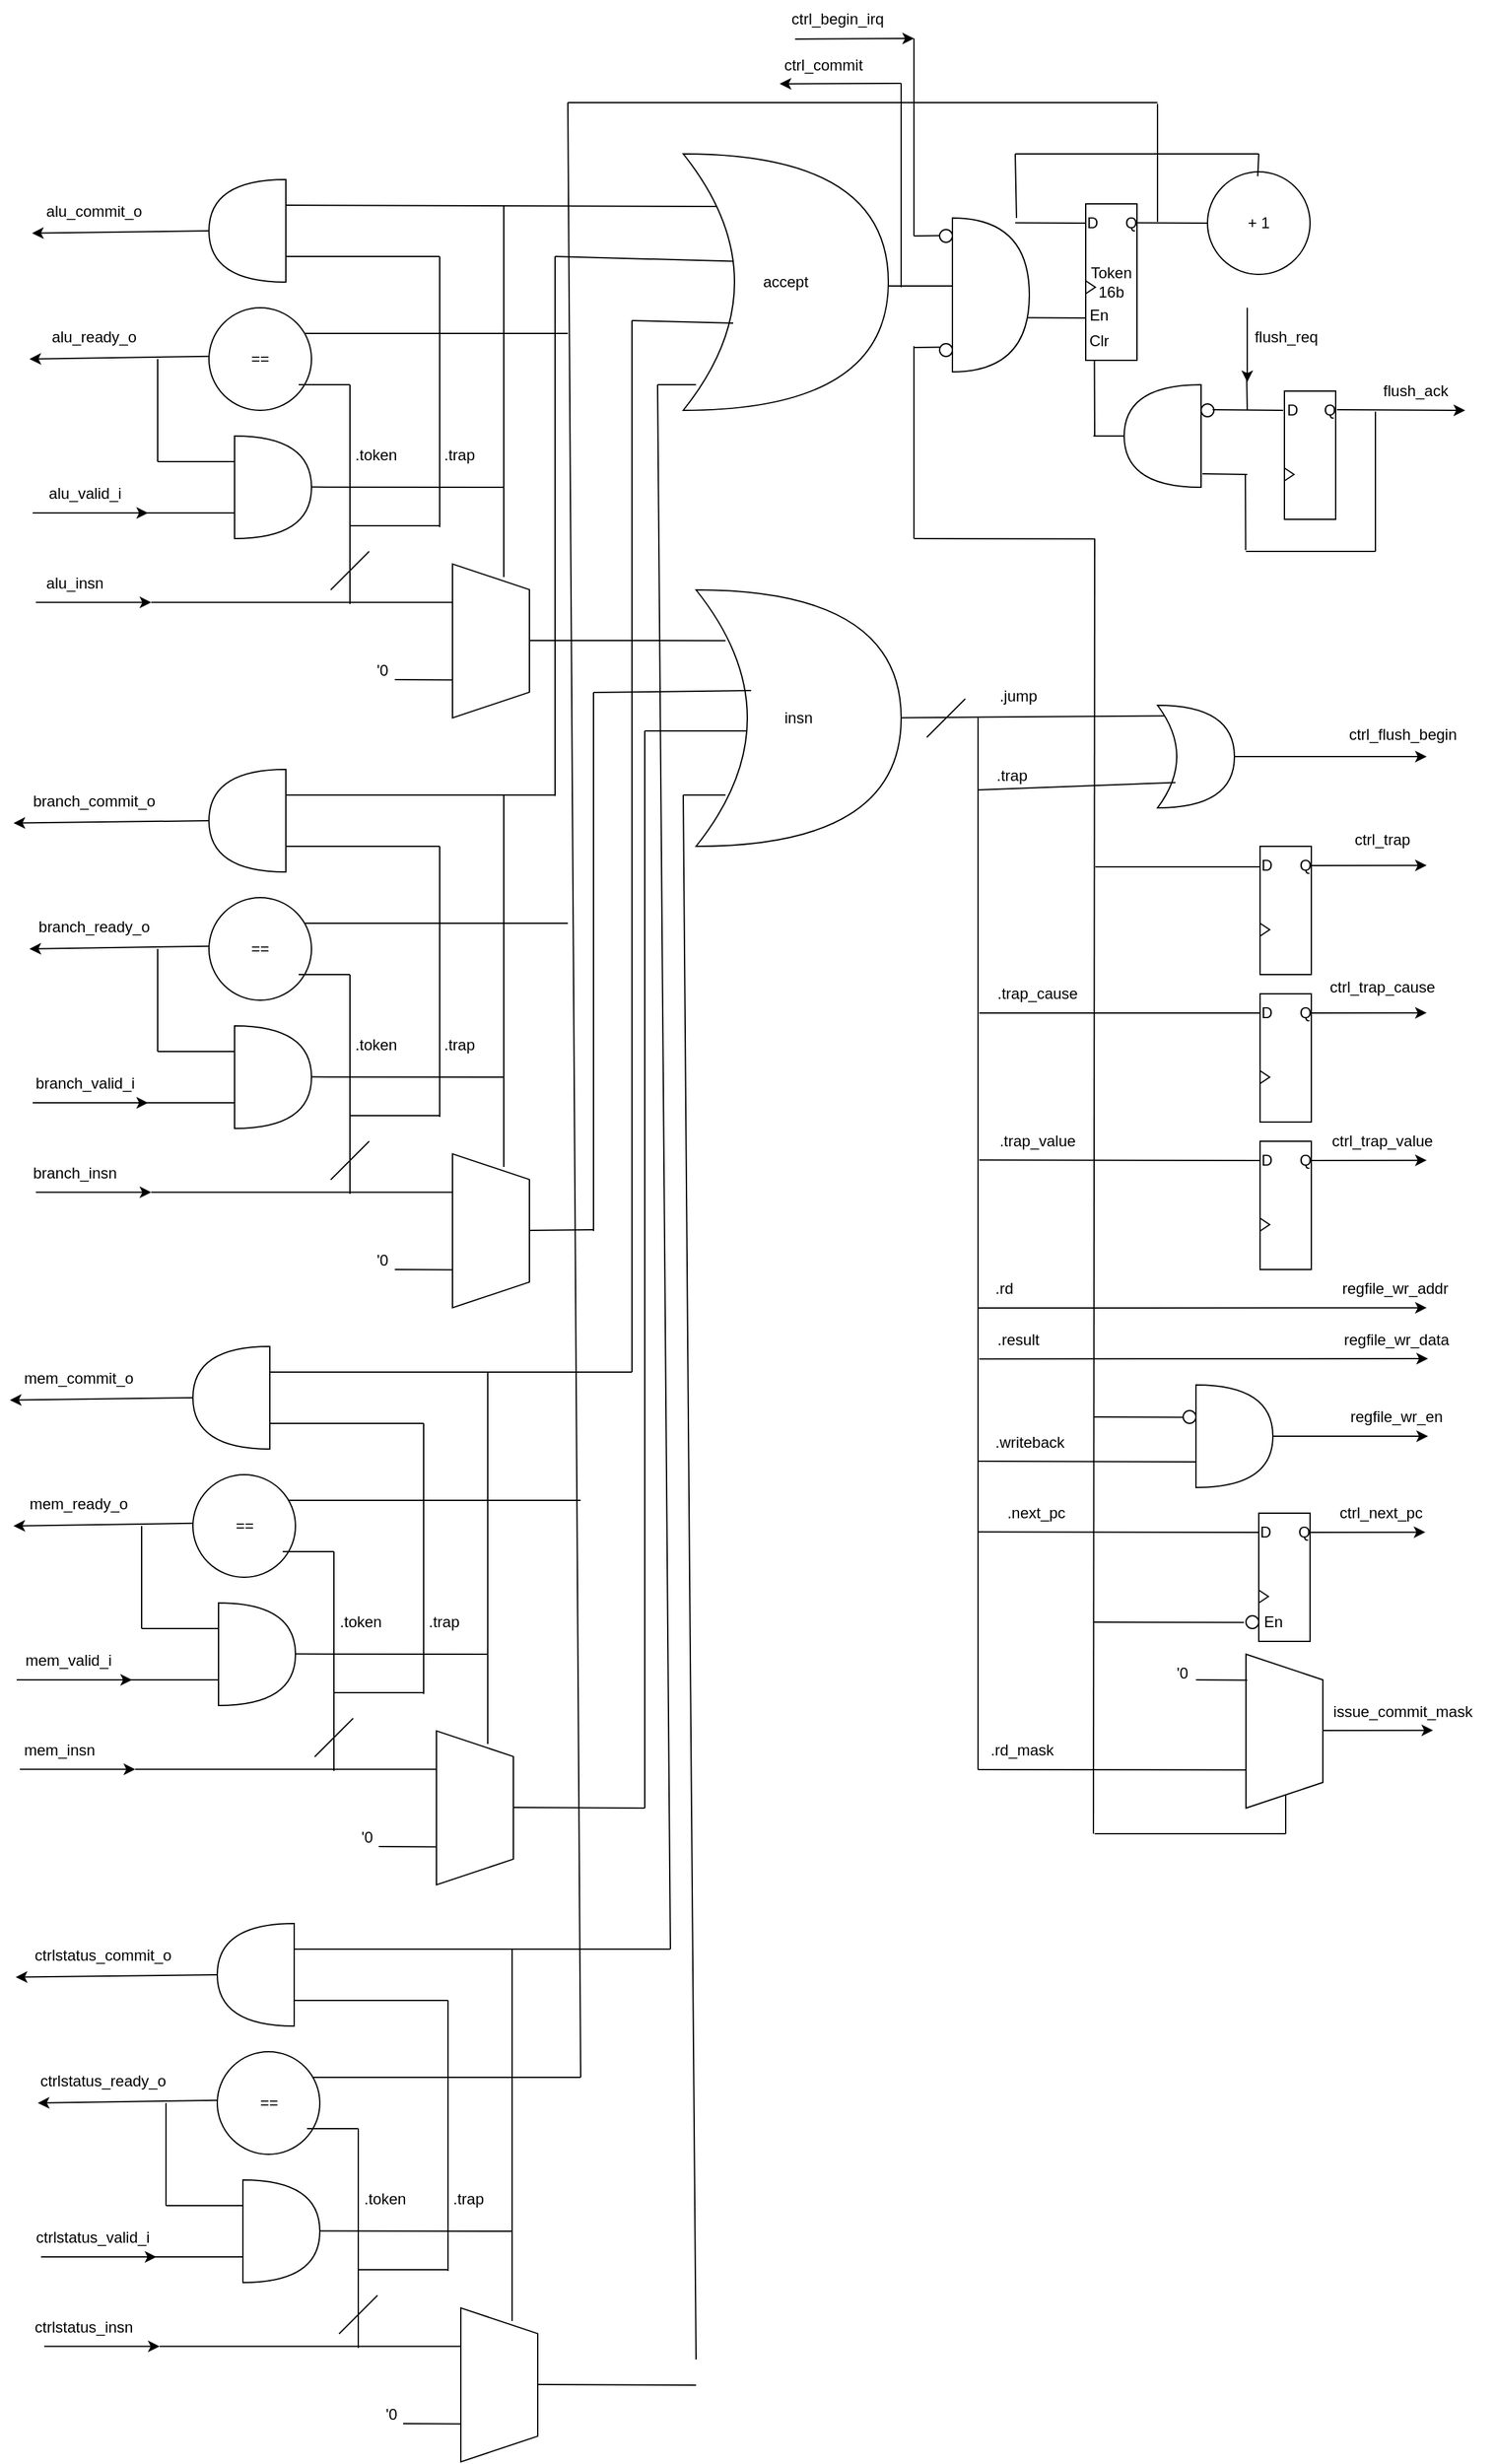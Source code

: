 <mxfile version="24.7.10">
  <diagram name="Page-1" id="b4e6V43u5BQrlvqWJFem">
    <mxGraphModel dx="4885" dy="2765" grid="1" gridSize="10" guides="1" tooltips="1" connect="1" arrows="1" fold="1" page="1" pageScale="1" pageWidth="850" pageHeight="1100" math="0" shadow="0">
      <root>
        <mxCell id="0" />
        <mxCell id="1" parent="0" />
        <mxCell id="85ITMRcIbwLI7j-geZzP-1" value="" style="endArrow=classic;html=1;rounded=0;exitX=0.005;exitY=0.473;exitDx=0;exitDy=0;exitPerimeter=0;" parent="1" source="85ITMRcIbwLI7j-geZzP-8" edge="1">
          <mxGeometry width="50" height="50" relative="1" as="geometry">
            <mxPoint x="370" y="410" as="sourcePoint" />
            <mxPoint x="280" y="410" as="targetPoint" />
          </mxGeometry>
        </mxCell>
        <mxCell id="85ITMRcIbwLI7j-geZzP-2" value="" style="endArrow=classic;html=1;rounded=0;" parent="1" edge="1">
          <mxGeometry width="50" height="50" relative="1" as="geometry">
            <mxPoint x="282.5" y="530" as="sourcePoint" />
            <mxPoint x="372.5" y="530" as="targetPoint" />
          </mxGeometry>
        </mxCell>
        <mxCell id="85ITMRcIbwLI7j-geZzP-4" value="" style="endArrow=classic;html=1;rounded=0;" parent="1" edge="1">
          <mxGeometry width="50" height="50" relative="1" as="geometry">
            <mxPoint x="285" y="599.8" as="sourcePoint" />
            <mxPoint x="375" y="599.8" as="targetPoint" />
          </mxGeometry>
        </mxCell>
        <mxCell id="85ITMRcIbwLI7j-geZzP-5" value="alu_ready_o" style="text;html=1;align=center;verticalAlign=middle;resizable=0;points=[];autosize=1;strokeColor=none;fillColor=none;" parent="1" vertex="1">
          <mxGeometry x="285" y="378" width="90" height="30" as="geometry" />
        </mxCell>
        <mxCell id="85ITMRcIbwLI7j-geZzP-6" value="alu_valid_i" style="text;html=1;align=center;verticalAlign=middle;resizable=0;points=[];autosize=1;strokeColor=none;fillColor=none;" parent="1" vertex="1">
          <mxGeometry x="277.5" y="500" width="90" height="30" as="geometry" />
        </mxCell>
        <mxCell id="85ITMRcIbwLI7j-geZzP-7" value="alu_insn" style="text;html=1;align=center;verticalAlign=middle;resizable=0;points=[];autosize=1;strokeColor=none;fillColor=none;" parent="1" vertex="1">
          <mxGeometry x="280" y="569.8" width="70" height="30" as="geometry" />
        </mxCell>
        <mxCell id="85ITMRcIbwLI7j-geZzP-8" value="==" style="ellipse;whiteSpace=wrap;html=1;aspect=fixed;" parent="1" vertex="1">
          <mxGeometry x="420" y="370" width="80" height="80" as="geometry" />
        </mxCell>
        <mxCell id="85ITMRcIbwLI7j-geZzP-9" value="&lt;div&gt;Token&lt;/div&gt;&lt;div&gt;16b&lt;br&gt;&lt;/div&gt;" style="rounded=0;whiteSpace=wrap;html=1;" parent="1" vertex="1">
          <mxGeometry x="1104" y="289" width="40" height="122" as="geometry" />
        </mxCell>
        <mxCell id="85ITMRcIbwLI7j-geZzP-10" value="" style="triangle;whiteSpace=wrap;html=1;" parent="1" vertex="1">
          <mxGeometry x="1104" y="349.0" width="7.5" height="10" as="geometry" />
        </mxCell>
        <mxCell id="85ITMRcIbwLI7j-geZzP-12" value="D" style="text;html=1;align=center;verticalAlign=middle;resizable=0;points=[];autosize=1;strokeColor=none;fillColor=none;" parent="1" vertex="1">
          <mxGeometry x="1094" y="289" width="30" height="30" as="geometry" />
        </mxCell>
        <mxCell id="85ITMRcIbwLI7j-geZzP-13" value="Q" style="text;html=1;align=center;verticalAlign=middle;resizable=0;points=[];autosize=1;strokeColor=none;fillColor=none;" parent="1" vertex="1">
          <mxGeometry x="1124" y="289" width="30" height="30" as="geometry" />
        </mxCell>
        <mxCell id="85ITMRcIbwLI7j-geZzP-15" value="" style="shape=or;whiteSpace=wrap;html=1;" parent="1" vertex="1">
          <mxGeometry x="440" y="470" width="60" height="80" as="geometry" />
        </mxCell>
        <mxCell id="85ITMRcIbwLI7j-geZzP-16" value="" style="endArrow=none;html=1;rounded=0;entryX=0;entryY=0.75;entryDx=0;entryDy=0;entryPerimeter=0;" parent="1" target="85ITMRcIbwLI7j-geZzP-15" edge="1">
          <mxGeometry width="50" height="50" relative="1" as="geometry">
            <mxPoint x="370" y="530" as="sourcePoint" />
            <mxPoint x="530" y="500" as="targetPoint" />
          </mxGeometry>
        </mxCell>
        <mxCell id="85ITMRcIbwLI7j-geZzP-17" value="" style="endArrow=none;html=1;rounded=0;entryX=0;entryY=0.25;entryDx=0;entryDy=0;entryPerimeter=0;" parent="1" target="85ITMRcIbwLI7j-geZzP-15" edge="1">
          <mxGeometry width="50" height="50" relative="1" as="geometry">
            <mxPoint x="380" y="490" as="sourcePoint" />
            <mxPoint x="427.5" y="490" as="targetPoint" />
          </mxGeometry>
        </mxCell>
        <mxCell id="85ITMRcIbwLI7j-geZzP-18" value="" style="endArrow=none;html=1;rounded=0;" parent="1" edge="1">
          <mxGeometry width="50" height="50" relative="1" as="geometry">
            <mxPoint x="380" y="490" as="sourcePoint" />
            <mxPoint x="380" y="410" as="targetPoint" />
          </mxGeometry>
        </mxCell>
        <mxCell id="85ITMRcIbwLI7j-geZzP-19" value="" style="shape=trapezoid;perimeter=trapezoidPerimeter;whiteSpace=wrap;html=1;fixedSize=1;direction=south;" parent="1" vertex="1">
          <mxGeometry x="610" y="569.8" width="60" height="120" as="geometry" />
        </mxCell>
        <mxCell id="85ITMRcIbwLI7j-geZzP-20" value="" style="endArrow=none;html=1;rounded=0;" parent="1" edge="1">
          <mxGeometry width="50" height="50" relative="1" as="geometry">
            <mxPoint x="500" y="509.8" as="sourcePoint" />
            <mxPoint x="650" y="510" as="targetPoint" />
          </mxGeometry>
        </mxCell>
        <mxCell id="85ITMRcIbwLI7j-geZzP-21" value="" style="endArrow=none;html=1;rounded=0;" parent="1" edge="1">
          <mxGeometry width="50" height="50" relative="1" as="geometry">
            <mxPoint x="650" y="580" as="sourcePoint" />
            <mxPoint x="650" y="290" as="targetPoint" />
          </mxGeometry>
        </mxCell>
        <mxCell id="85ITMRcIbwLI7j-geZzP-22" value="" style="endArrow=none;html=1;rounded=0;entryX=0.25;entryY=1;entryDx=0;entryDy=0;" parent="1" target="85ITMRcIbwLI7j-geZzP-19" edge="1">
          <mxGeometry width="50" height="50" relative="1" as="geometry">
            <mxPoint x="375" y="599.8" as="sourcePoint" />
            <mxPoint x="510" y="600" as="targetPoint" />
          </mxGeometry>
        </mxCell>
        <mxCell id="85ITMRcIbwLI7j-geZzP-23" value="" style="endArrow=none;html=1;rounded=0;entryX=0.25;entryY=1;entryDx=0;entryDy=0;" parent="1" edge="1">
          <mxGeometry width="50" height="50" relative="1" as="geometry">
            <mxPoint x="565" y="660" as="sourcePoint" />
            <mxPoint x="610" y="660.2" as="targetPoint" />
          </mxGeometry>
        </mxCell>
        <mxCell id="85ITMRcIbwLI7j-geZzP-28" value="&#39;0" style="text;html=1;align=center;verticalAlign=middle;resizable=0;points=[];autosize=1;strokeColor=none;fillColor=none;" parent="1" vertex="1">
          <mxGeometry x="540" y="638" width="30" height="30" as="geometry" />
        </mxCell>
        <mxCell id="85ITMRcIbwLI7j-geZzP-29" value="" style="endArrow=none;html=1;rounded=0;exitX=0.097;exitY=0.43;exitDx=0;exitDy=0;exitPerimeter=0;" parent="1" edge="1">
          <mxGeometry width="50" height="50" relative="1" as="geometry">
            <mxPoint x="530" y="601" as="sourcePoint" />
            <mxPoint x="530" y="430" as="targetPoint" />
          </mxGeometry>
        </mxCell>
        <mxCell id="85ITMRcIbwLI7j-geZzP-30" value="" style="endArrow=none;html=1;rounded=0;" parent="1" edge="1">
          <mxGeometry width="50" height="50" relative="1" as="geometry">
            <mxPoint x="490" y="430.0" as="sourcePoint" />
            <mxPoint x="530" y="430" as="targetPoint" />
          </mxGeometry>
        </mxCell>
        <mxCell id="85ITMRcIbwLI7j-geZzP-31" value="" style="endArrow=none;html=1;rounded=0;" parent="1" edge="1">
          <mxGeometry width="50" height="50" relative="1" as="geometry">
            <mxPoint x="515" y="590" as="sourcePoint" />
            <mxPoint x="545" y="560" as="targetPoint" />
          </mxGeometry>
        </mxCell>
        <mxCell id="85ITMRcIbwLI7j-geZzP-32" value=".token" style="text;html=1;align=center;verticalAlign=middle;resizable=0;points=[];autosize=1;strokeColor=none;fillColor=none;" parent="1" vertex="1">
          <mxGeometry x="520" y="470" width="60" height="30" as="geometry" />
        </mxCell>
        <mxCell id="85ITMRcIbwLI7j-geZzP-33" value="" style="endArrow=none;html=1;rounded=0;" parent="1" edge="1">
          <mxGeometry width="50" height="50" relative="1" as="geometry">
            <mxPoint x="495" y="390.0" as="sourcePoint" />
            <mxPoint x="700" y="390" as="targetPoint" />
          </mxGeometry>
        </mxCell>
        <mxCell id="85ITMRcIbwLI7j-geZzP-34" value="" style="endArrow=none;html=1;rounded=0;" parent="1" edge="1">
          <mxGeometry width="50" height="50" relative="1" as="geometry">
            <mxPoint x="530" y="540" as="sourcePoint" />
            <mxPoint x="600" y="540" as="targetPoint" />
          </mxGeometry>
        </mxCell>
        <mxCell id="85ITMRcIbwLI7j-geZzP-36" value="" style="endArrow=none;html=1;rounded=0;exitX=0.097;exitY=0.43;exitDx=0;exitDy=0;exitPerimeter=0;" parent="1" edge="1">
          <mxGeometry width="50" height="50" relative="1" as="geometry">
            <mxPoint x="600" y="541" as="sourcePoint" />
            <mxPoint x="600" y="330" as="targetPoint" />
          </mxGeometry>
        </mxCell>
        <mxCell id="85ITMRcIbwLI7j-geZzP-37" value=".trap" style="text;html=1;align=center;verticalAlign=middle;resizable=0;points=[];autosize=1;strokeColor=none;fillColor=none;" parent="1" vertex="1">
          <mxGeometry x="590" y="470" width="50" height="30" as="geometry" />
        </mxCell>
        <mxCell id="85ITMRcIbwLI7j-geZzP-38" value="" style="shape=or;whiteSpace=wrap;html=1;direction=west;" parent="1" vertex="1">
          <mxGeometry x="420" y="270" width="60" height="80" as="geometry" />
        </mxCell>
        <mxCell id="85ITMRcIbwLI7j-geZzP-39" value="alu_commit_o" style="text;html=1;align=center;verticalAlign=middle;resizable=0;points=[];autosize=1;strokeColor=none;fillColor=none;" parent="1" vertex="1">
          <mxGeometry x="280" y="280" width="100" height="30" as="geometry" />
        </mxCell>
        <mxCell id="85ITMRcIbwLI7j-geZzP-40" value="" style="endArrow=classic;html=1;rounded=0;entryX=0.02;entryY=1.062;entryDx=0;entryDy=0;entryPerimeter=0;" parent="1" target="85ITMRcIbwLI7j-geZzP-39" edge="1">
          <mxGeometry width="50" height="50" relative="1" as="geometry">
            <mxPoint x="420" y="310" as="sourcePoint" />
            <mxPoint x="290" y="311" as="targetPoint" />
          </mxGeometry>
        </mxCell>
        <mxCell id="85ITMRcIbwLI7j-geZzP-42" value="" style="endArrow=none;html=1;rounded=0;" parent="1" edge="1">
          <mxGeometry width="50" height="50" relative="1" as="geometry">
            <mxPoint x="480" y="330" as="sourcePoint" />
            <mxPoint x="600" y="330" as="targetPoint" />
          </mxGeometry>
        </mxCell>
        <mxCell id="85ITMRcIbwLI7j-geZzP-43" value="" style="endArrow=none;html=1;rounded=0;entryX=0.164;entryY=0.205;entryDx=0;entryDy=0;entryPerimeter=0;" parent="1" target="85ITMRcIbwLI7j-geZzP-147" edge="1">
          <mxGeometry width="50" height="50" relative="1" as="geometry">
            <mxPoint x="480" y="290" as="sourcePoint" />
            <mxPoint x="650" y="290" as="targetPoint" />
          </mxGeometry>
        </mxCell>
        <mxCell id="85ITMRcIbwLI7j-geZzP-44" value="" style="endArrow=none;html=1;rounded=0;entryX=0.144;entryY=0.198;entryDx=0;entryDy=0;entryPerimeter=0;" parent="1" target="85ITMRcIbwLI7j-geZzP-139" edge="1">
          <mxGeometry width="50" height="50" relative="1" as="geometry">
            <mxPoint x="670" y="629.46" as="sourcePoint" />
            <mxPoint x="740" y="629.46" as="targetPoint" />
          </mxGeometry>
        </mxCell>
        <mxCell id="85ITMRcIbwLI7j-geZzP-45" value="" style="endArrow=classic;html=1;rounded=0;exitX=0.005;exitY=0.473;exitDx=0;exitDy=0;exitPerimeter=0;" parent="1" source="85ITMRcIbwLI7j-geZzP-51" edge="1">
          <mxGeometry width="50" height="50" relative="1" as="geometry">
            <mxPoint x="370" y="870" as="sourcePoint" />
            <mxPoint x="280" y="870" as="targetPoint" />
          </mxGeometry>
        </mxCell>
        <mxCell id="85ITMRcIbwLI7j-geZzP-46" value="" style="endArrow=classic;html=1;rounded=0;" parent="1" edge="1">
          <mxGeometry width="50" height="50" relative="1" as="geometry">
            <mxPoint x="282.5" y="990" as="sourcePoint" />
            <mxPoint x="372.5" y="990" as="targetPoint" />
          </mxGeometry>
        </mxCell>
        <mxCell id="85ITMRcIbwLI7j-geZzP-47" value="" style="endArrow=classic;html=1;rounded=0;" parent="1" edge="1">
          <mxGeometry width="50" height="50" relative="1" as="geometry">
            <mxPoint x="285" y="1059.8" as="sourcePoint" />
            <mxPoint x="375" y="1059.8" as="targetPoint" />
          </mxGeometry>
        </mxCell>
        <mxCell id="85ITMRcIbwLI7j-geZzP-48" value="branch_ready_o" style="text;html=1;align=center;verticalAlign=middle;resizable=0;points=[];autosize=1;strokeColor=none;fillColor=none;" parent="1" vertex="1">
          <mxGeometry x="270" y="838" width="120" height="30" as="geometry" />
        </mxCell>
        <mxCell id="85ITMRcIbwLI7j-geZzP-49" value="branch_valid_i" style="text;html=1;align=center;verticalAlign=middle;resizable=0;points=[];autosize=1;strokeColor=none;fillColor=none;" parent="1" vertex="1">
          <mxGeometry x="267.5" y="960" width="110" height="30" as="geometry" />
        </mxCell>
        <mxCell id="85ITMRcIbwLI7j-geZzP-50" value="branch_insn" style="text;html=1;align=center;verticalAlign=middle;resizable=0;points=[];autosize=1;strokeColor=none;fillColor=none;" parent="1" vertex="1">
          <mxGeometry x="270" y="1029.8" width="90" height="30" as="geometry" />
        </mxCell>
        <mxCell id="85ITMRcIbwLI7j-geZzP-51" value="==" style="ellipse;whiteSpace=wrap;html=1;aspect=fixed;" parent="1" vertex="1">
          <mxGeometry x="420" y="830" width="80" height="80" as="geometry" />
        </mxCell>
        <mxCell id="85ITMRcIbwLI7j-geZzP-52" value="" style="shape=or;whiteSpace=wrap;html=1;" parent="1" vertex="1">
          <mxGeometry x="440" y="930" width="60" height="80" as="geometry" />
        </mxCell>
        <mxCell id="85ITMRcIbwLI7j-geZzP-53" value="" style="endArrow=none;html=1;rounded=0;entryX=0;entryY=0.75;entryDx=0;entryDy=0;entryPerimeter=0;" parent="1" target="85ITMRcIbwLI7j-geZzP-52" edge="1">
          <mxGeometry width="50" height="50" relative="1" as="geometry">
            <mxPoint x="370" y="990" as="sourcePoint" />
            <mxPoint x="530" y="960" as="targetPoint" />
          </mxGeometry>
        </mxCell>
        <mxCell id="85ITMRcIbwLI7j-geZzP-54" value="" style="endArrow=none;html=1;rounded=0;entryX=0;entryY=0.25;entryDx=0;entryDy=0;entryPerimeter=0;" parent="1" target="85ITMRcIbwLI7j-geZzP-52" edge="1">
          <mxGeometry width="50" height="50" relative="1" as="geometry">
            <mxPoint x="380" y="950" as="sourcePoint" />
            <mxPoint x="427.5" y="950" as="targetPoint" />
          </mxGeometry>
        </mxCell>
        <mxCell id="85ITMRcIbwLI7j-geZzP-55" value="" style="endArrow=none;html=1;rounded=0;" parent="1" edge="1">
          <mxGeometry width="50" height="50" relative="1" as="geometry">
            <mxPoint x="380" y="950" as="sourcePoint" />
            <mxPoint x="380" y="870" as="targetPoint" />
          </mxGeometry>
        </mxCell>
        <mxCell id="85ITMRcIbwLI7j-geZzP-56" value="" style="shape=trapezoid;perimeter=trapezoidPerimeter;whiteSpace=wrap;html=1;fixedSize=1;direction=south;" parent="1" vertex="1">
          <mxGeometry x="610" y="1029.8" width="60" height="120" as="geometry" />
        </mxCell>
        <mxCell id="85ITMRcIbwLI7j-geZzP-57" value="" style="endArrow=none;html=1;rounded=0;" parent="1" edge="1">
          <mxGeometry width="50" height="50" relative="1" as="geometry">
            <mxPoint x="500" y="969.8" as="sourcePoint" />
            <mxPoint x="650" y="970" as="targetPoint" />
          </mxGeometry>
        </mxCell>
        <mxCell id="85ITMRcIbwLI7j-geZzP-58" value="" style="endArrow=none;html=1;rounded=0;" parent="1" edge="1">
          <mxGeometry width="50" height="50" relative="1" as="geometry">
            <mxPoint x="650" y="1040" as="sourcePoint" />
            <mxPoint x="650" y="750" as="targetPoint" />
          </mxGeometry>
        </mxCell>
        <mxCell id="85ITMRcIbwLI7j-geZzP-59" value="" style="endArrow=none;html=1;rounded=0;entryX=0.25;entryY=1;entryDx=0;entryDy=0;" parent="1" target="85ITMRcIbwLI7j-geZzP-56" edge="1">
          <mxGeometry width="50" height="50" relative="1" as="geometry">
            <mxPoint x="375" y="1059.8" as="sourcePoint" />
            <mxPoint x="510" y="1060" as="targetPoint" />
          </mxGeometry>
        </mxCell>
        <mxCell id="85ITMRcIbwLI7j-geZzP-60" value="" style="endArrow=none;html=1;rounded=0;entryX=0.25;entryY=1;entryDx=0;entryDy=0;" parent="1" edge="1">
          <mxGeometry width="50" height="50" relative="1" as="geometry">
            <mxPoint x="565" y="1120" as="sourcePoint" />
            <mxPoint x="610" y="1120.2" as="targetPoint" />
          </mxGeometry>
        </mxCell>
        <mxCell id="85ITMRcIbwLI7j-geZzP-61" value="&#39;0" style="text;html=1;align=center;verticalAlign=middle;resizable=0;points=[];autosize=1;strokeColor=none;fillColor=none;" parent="1" vertex="1">
          <mxGeometry x="540" y="1098" width="30" height="30" as="geometry" />
        </mxCell>
        <mxCell id="85ITMRcIbwLI7j-geZzP-62" value="" style="endArrow=none;html=1;rounded=0;exitX=0.097;exitY=0.43;exitDx=0;exitDy=0;exitPerimeter=0;" parent="1" edge="1">
          <mxGeometry width="50" height="50" relative="1" as="geometry">
            <mxPoint x="530" y="1061" as="sourcePoint" />
            <mxPoint x="530" y="890" as="targetPoint" />
          </mxGeometry>
        </mxCell>
        <mxCell id="85ITMRcIbwLI7j-geZzP-63" value="" style="endArrow=none;html=1;rounded=0;" parent="1" edge="1">
          <mxGeometry width="50" height="50" relative="1" as="geometry">
            <mxPoint x="490" y="890" as="sourcePoint" />
            <mxPoint x="530" y="890" as="targetPoint" />
          </mxGeometry>
        </mxCell>
        <mxCell id="85ITMRcIbwLI7j-geZzP-64" value="" style="endArrow=none;html=1;rounded=0;" parent="1" edge="1">
          <mxGeometry width="50" height="50" relative="1" as="geometry">
            <mxPoint x="515" y="1050" as="sourcePoint" />
            <mxPoint x="545" y="1020" as="targetPoint" />
          </mxGeometry>
        </mxCell>
        <mxCell id="85ITMRcIbwLI7j-geZzP-65" value=".token" style="text;html=1;align=center;verticalAlign=middle;resizable=0;points=[];autosize=1;strokeColor=none;fillColor=none;" parent="1" vertex="1">
          <mxGeometry x="520" y="930" width="60" height="30" as="geometry" />
        </mxCell>
        <mxCell id="85ITMRcIbwLI7j-geZzP-66" value="" style="endArrow=none;html=1;rounded=0;" parent="1" edge="1">
          <mxGeometry width="50" height="50" relative="1" as="geometry">
            <mxPoint x="495" y="850" as="sourcePoint" />
            <mxPoint x="700" y="850" as="targetPoint" />
          </mxGeometry>
        </mxCell>
        <mxCell id="85ITMRcIbwLI7j-geZzP-67" value="" style="endArrow=none;html=1;rounded=0;" parent="1" edge="1">
          <mxGeometry width="50" height="50" relative="1" as="geometry">
            <mxPoint x="530" y="1000" as="sourcePoint" />
            <mxPoint x="600" y="1000" as="targetPoint" />
          </mxGeometry>
        </mxCell>
        <mxCell id="85ITMRcIbwLI7j-geZzP-68" value="" style="endArrow=none;html=1;rounded=0;exitX=0.097;exitY=0.43;exitDx=0;exitDy=0;exitPerimeter=0;" parent="1" edge="1">
          <mxGeometry width="50" height="50" relative="1" as="geometry">
            <mxPoint x="600" y="1001" as="sourcePoint" />
            <mxPoint x="600" y="790" as="targetPoint" />
          </mxGeometry>
        </mxCell>
        <mxCell id="85ITMRcIbwLI7j-geZzP-69" value=".trap" style="text;html=1;align=center;verticalAlign=middle;resizable=0;points=[];autosize=1;strokeColor=none;fillColor=none;" parent="1" vertex="1">
          <mxGeometry x="590" y="930" width="50" height="30" as="geometry" />
        </mxCell>
        <mxCell id="85ITMRcIbwLI7j-geZzP-70" value="" style="shape=or;whiteSpace=wrap;html=1;direction=west;" parent="1" vertex="1">
          <mxGeometry x="420" y="730" width="60" height="80" as="geometry" />
        </mxCell>
        <mxCell id="85ITMRcIbwLI7j-geZzP-71" value="branch_commit_o" style="text;html=1;align=center;verticalAlign=middle;resizable=0;points=[];autosize=1;strokeColor=none;fillColor=none;" parent="1" vertex="1">
          <mxGeometry x="265" y="740" width="130" height="30" as="geometry" />
        </mxCell>
        <mxCell id="85ITMRcIbwLI7j-geZzP-72" value="" style="endArrow=classic;html=1;rounded=0;entryX=0.02;entryY=1.062;entryDx=0;entryDy=0;entryPerimeter=0;" parent="1" target="85ITMRcIbwLI7j-geZzP-71" edge="1">
          <mxGeometry width="50" height="50" relative="1" as="geometry">
            <mxPoint x="420" y="770" as="sourcePoint" />
            <mxPoint x="290" y="771" as="targetPoint" />
          </mxGeometry>
        </mxCell>
        <mxCell id="85ITMRcIbwLI7j-geZzP-73" value="" style="endArrow=none;html=1;rounded=0;" parent="1" edge="1">
          <mxGeometry width="50" height="50" relative="1" as="geometry">
            <mxPoint x="480" y="790" as="sourcePoint" />
            <mxPoint x="600" y="790" as="targetPoint" />
          </mxGeometry>
        </mxCell>
        <mxCell id="85ITMRcIbwLI7j-geZzP-74" value="" style="endArrow=none;html=1;rounded=0;" parent="1" edge="1">
          <mxGeometry width="50" height="50" relative="1" as="geometry">
            <mxPoint x="480" y="750" as="sourcePoint" />
            <mxPoint x="690" y="750" as="targetPoint" />
          </mxGeometry>
        </mxCell>
        <mxCell id="85ITMRcIbwLI7j-geZzP-75" value="" style="endArrow=none;html=1;rounded=0;" parent="1" edge="1">
          <mxGeometry width="50" height="50" relative="1" as="geometry">
            <mxPoint x="670" y="1089.46" as="sourcePoint" />
            <mxPoint x="720" y="1089" as="targetPoint" />
          </mxGeometry>
        </mxCell>
        <mxCell id="85ITMRcIbwLI7j-geZzP-76" value="" style="endArrow=classic;html=1;rounded=0;exitX=0.005;exitY=0.473;exitDx=0;exitDy=0;exitPerimeter=0;" parent="1" source="85ITMRcIbwLI7j-geZzP-82" edge="1">
          <mxGeometry width="50" height="50" relative="1" as="geometry">
            <mxPoint x="357.5" y="1320" as="sourcePoint" />
            <mxPoint x="267.5" y="1320" as="targetPoint" />
          </mxGeometry>
        </mxCell>
        <mxCell id="85ITMRcIbwLI7j-geZzP-77" value="" style="endArrow=classic;html=1;rounded=0;" parent="1" edge="1">
          <mxGeometry width="50" height="50" relative="1" as="geometry">
            <mxPoint x="270" y="1440" as="sourcePoint" />
            <mxPoint x="360" y="1440" as="targetPoint" />
          </mxGeometry>
        </mxCell>
        <mxCell id="85ITMRcIbwLI7j-geZzP-78" value="" style="endArrow=classic;html=1;rounded=0;" parent="1" edge="1">
          <mxGeometry width="50" height="50" relative="1" as="geometry">
            <mxPoint x="272.5" y="1509.8" as="sourcePoint" />
            <mxPoint x="362.5" y="1509.8" as="targetPoint" />
          </mxGeometry>
        </mxCell>
        <mxCell id="85ITMRcIbwLI7j-geZzP-79" value="mem_ready_o" style="text;html=1;align=center;verticalAlign=middle;resizable=0;points=[];autosize=1;strokeColor=none;fillColor=none;" parent="1" vertex="1">
          <mxGeometry x="267.5" y="1288" width="100" height="30" as="geometry" />
        </mxCell>
        <mxCell id="85ITMRcIbwLI7j-geZzP-80" value="mem_valid_i" style="text;html=1;align=center;verticalAlign=middle;resizable=0;points=[];autosize=1;strokeColor=none;fillColor=none;" parent="1" vertex="1">
          <mxGeometry x="260" y="1410" width="100" height="30" as="geometry" />
        </mxCell>
        <mxCell id="85ITMRcIbwLI7j-geZzP-81" value="mem_insn" style="text;html=1;align=center;verticalAlign=middle;resizable=0;points=[];autosize=1;strokeColor=none;fillColor=none;" parent="1" vertex="1">
          <mxGeometry x="262.5" y="1479.8" width="80" height="30" as="geometry" />
        </mxCell>
        <mxCell id="85ITMRcIbwLI7j-geZzP-82" value="==" style="ellipse;whiteSpace=wrap;html=1;aspect=fixed;" parent="1" vertex="1">
          <mxGeometry x="407.5" y="1280" width="80" height="80" as="geometry" />
        </mxCell>
        <mxCell id="85ITMRcIbwLI7j-geZzP-83" value="" style="shape=or;whiteSpace=wrap;html=1;" parent="1" vertex="1">
          <mxGeometry x="427.5" y="1380" width="60" height="80" as="geometry" />
        </mxCell>
        <mxCell id="85ITMRcIbwLI7j-geZzP-84" value="" style="endArrow=none;html=1;rounded=0;entryX=0;entryY=0.75;entryDx=0;entryDy=0;entryPerimeter=0;" parent="1" target="85ITMRcIbwLI7j-geZzP-83" edge="1">
          <mxGeometry width="50" height="50" relative="1" as="geometry">
            <mxPoint x="357.5" y="1440" as="sourcePoint" />
            <mxPoint x="517.5" y="1410" as="targetPoint" />
          </mxGeometry>
        </mxCell>
        <mxCell id="85ITMRcIbwLI7j-geZzP-85" value="" style="endArrow=none;html=1;rounded=0;entryX=0;entryY=0.25;entryDx=0;entryDy=0;entryPerimeter=0;" parent="1" target="85ITMRcIbwLI7j-geZzP-83" edge="1">
          <mxGeometry width="50" height="50" relative="1" as="geometry">
            <mxPoint x="367.5" y="1400" as="sourcePoint" />
            <mxPoint x="415" y="1400" as="targetPoint" />
          </mxGeometry>
        </mxCell>
        <mxCell id="85ITMRcIbwLI7j-geZzP-86" value="" style="endArrow=none;html=1;rounded=0;" parent="1" edge="1">
          <mxGeometry width="50" height="50" relative="1" as="geometry">
            <mxPoint x="367.5" y="1400" as="sourcePoint" />
            <mxPoint x="367.5" y="1320" as="targetPoint" />
          </mxGeometry>
        </mxCell>
        <mxCell id="85ITMRcIbwLI7j-geZzP-87" value="" style="shape=trapezoid;perimeter=trapezoidPerimeter;whiteSpace=wrap;html=1;fixedSize=1;direction=south;" parent="1" vertex="1">
          <mxGeometry x="597.5" y="1479.8" width="60" height="120" as="geometry" />
        </mxCell>
        <mxCell id="85ITMRcIbwLI7j-geZzP-88" value="" style="endArrow=none;html=1;rounded=0;" parent="1" edge="1">
          <mxGeometry width="50" height="50" relative="1" as="geometry">
            <mxPoint x="487.5" y="1419.8" as="sourcePoint" />
            <mxPoint x="637.5" y="1420" as="targetPoint" />
          </mxGeometry>
        </mxCell>
        <mxCell id="85ITMRcIbwLI7j-geZzP-89" value="" style="endArrow=none;html=1;rounded=0;" parent="1" edge="1">
          <mxGeometry width="50" height="50" relative="1" as="geometry">
            <mxPoint x="637.5" y="1490" as="sourcePoint" />
            <mxPoint x="637.5" y="1200" as="targetPoint" />
          </mxGeometry>
        </mxCell>
        <mxCell id="85ITMRcIbwLI7j-geZzP-90" value="" style="endArrow=none;html=1;rounded=0;entryX=0.25;entryY=1;entryDx=0;entryDy=0;" parent="1" target="85ITMRcIbwLI7j-geZzP-87" edge="1">
          <mxGeometry width="50" height="50" relative="1" as="geometry">
            <mxPoint x="362.5" y="1509.8" as="sourcePoint" />
            <mxPoint x="497.5" y="1510" as="targetPoint" />
          </mxGeometry>
        </mxCell>
        <mxCell id="85ITMRcIbwLI7j-geZzP-91" value="" style="endArrow=none;html=1;rounded=0;entryX=0.25;entryY=1;entryDx=0;entryDy=0;" parent="1" edge="1">
          <mxGeometry width="50" height="50" relative="1" as="geometry">
            <mxPoint x="552.5" y="1570" as="sourcePoint" />
            <mxPoint x="597.5" y="1570.2" as="targetPoint" />
          </mxGeometry>
        </mxCell>
        <mxCell id="85ITMRcIbwLI7j-geZzP-92" value="&#39;0" style="text;html=1;align=center;verticalAlign=middle;resizable=0;points=[];autosize=1;strokeColor=none;fillColor=none;" parent="1" vertex="1">
          <mxGeometry x="527.5" y="1548" width="30" height="30" as="geometry" />
        </mxCell>
        <mxCell id="85ITMRcIbwLI7j-geZzP-93" value="" style="endArrow=none;html=1;rounded=0;exitX=0.097;exitY=0.43;exitDx=0;exitDy=0;exitPerimeter=0;" parent="1" edge="1">
          <mxGeometry width="50" height="50" relative="1" as="geometry">
            <mxPoint x="517.5" y="1511" as="sourcePoint" />
            <mxPoint x="517.5" y="1340" as="targetPoint" />
          </mxGeometry>
        </mxCell>
        <mxCell id="85ITMRcIbwLI7j-geZzP-94" value="" style="endArrow=none;html=1;rounded=0;" parent="1" edge="1">
          <mxGeometry width="50" height="50" relative="1" as="geometry">
            <mxPoint x="477.5" y="1340" as="sourcePoint" />
            <mxPoint x="517.5" y="1340" as="targetPoint" />
          </mxGeometry>
        </mxCell>
        <mxCell id="85ITMRcIbwLI7j-geZzP-95" value="" style="endArrow=none;html=1;rounded=0;" parent="1" edge="1">
          <mxGeometry width="50" height="50" relative="1" as="geometry">
            <mxPoint x="502.5" y="1500" as="sourcePoint" />
            <mxPoint x="532.5" y="1470" as="targetPoint" />
          </mxGeometry>
        </mxCell>
        <mxCell id="85ITMRcIbwLI7j-geZzP-96" value=".token" style="text;html=1;align=center;verticalAlign=middle;resizable=0;points=[];autosize=1;strokeColor=none;fillColor=none;" parent="1" vertex="1">
          <mxGeometry x="507.5" y="1380" width="60" height="30" as="geometry" />
        </mxCell>
        <mxCell id="85ITMRcIbwLI7j-geZzP-97" value="" style="endArrow=none;html=1;rounded=0;" parent="1" edge="1">
          <mxGeometry width="50" height="50" relative="1" as="geometry">
            <mxPoint x="482.5" y="1300" as="sourcePoint" />
            <mxPoint x="710" y="1300" as="targetPoint" />
          </mxGeometry>
        </mxCell>
        <mxCell id="85ITMRcIbwLI7j-geZzP-98" value="" style="endArrow=none;html=1;rounded=0;" parent="1" edge="1">
          <mxGeometry width="50" height="50" relative="1" as="geometry">
            <mxPoint x="517.5" y="1450" as="sourcePoint" />
            <mxPoint x="587.5" y="1450" as="targetPoint" />
          </mxGeometry>
        </mxCell>
        <mxCell id="85ITMRcIbwLI7j-geZzP-99" value="" style="endArrow=none;html=1;rounded=0;exitX=0.097;exitY=0.43;exitDx=0;exitDy=0;exitPerimeter=0;" parent="1" edge="1">
          <mxGeometry width="50" height="50" relative="1" as="geometry">
            <mxPoint x="587.5" y="1451" as="sourcePoint" />
            <mxPoint x="587.5" y="1240" as="targetPoint" />
          </mxGeometry>
        </mxCell>
        <mxCell id="85ITMRcIbwLI7j-geZzP-100" value=".trap" style="text;html=1;align=center;verticalAlign=middle;resizable=0;points=[];autosize=1;strokeColor=none;fillColor=none;" parent="1" vertex="1">
          <mxGeometry x="577.5" y="1380" width="50" height="30" as="geometry" />
        </mxCell>
        <mxCell id="85ITMRcIbwLI7j-geZzP-101" value="" style="shape=or;whiteSpace=wrap;html=1;direction=west;" parent="1" vertex="1">
          <mxGeometry x="407.5" y="1180" width="60" height="80" as="geometry" />
        </mxCell>
        <mxCell id="85ITMRcIbwLI7j-geZzP-102" value="mem_commit_o" style="text;html=1;align=center;verticalAlign=middle;resizable=0;points=[];autosize=1;strokeColor=none;fillColor=none;" parent="1" vertex="1">
          <mxGeometry x="262.5" y="1190" width="110" height="30" as="geometry" />
        </mxCell>
        <mxCell id="85ITMRcIbwLI7j-geZzP-103" value="" style="endArrow=classic;html=1;rounded=0;entryX=0.02;entryY=1.062;entryDx=0;entryDy=0;entryPerimeter=0;" parent="1" target="85ITMRcIbwLI7j-geZzP-102" edge="1">
          <mxGeometry width="50" height="50" relative="1" as="geometry">
            <mxPoint x="407.5" y="1220" as="sourcePoint" />
            <mxPoint x="277.5" y="1221" as="targetPoint" />
          </mxGeometry>
        </mxCell>
        <mxCell id="85ITMRcIbwLI7j-geZzP-104" value="" style="endArrow=none;html=1;rounded=0;" parent="1" edge="1">
          <mxGeometry width="50" height="50" relative="1" as="geometry">
            <mxPoint x="467.5" y="1240" as="sourcePoint" />
            <mxPoint x="587.5" y="1240" as="targetPoint" />
          </mxGeometry>
        </mxCell>
        <mxCell id="85ITMRcIbwLI7j-geZzP-105" value="" style="endArrow=none;html=1;rounded=0;" parent="1" edge="1">
          <mxGeometry width="50" height="50" relative="1" as="geometry">
            <mxPoint x="467.5" y="1200" as="sourcePoint" />
            <mxPoint x="750" y="1200" as="targetPoint" />
          </mxGeometry>
        </mxCell>
        <mxCell id="85ITMRcIbwLI7j-geZzP-106" value="" style="endArrow=none;html=1;rounded=0;" parent="1" edge="1">
          <mxGeometry width="50" height="50" relative="1" as="geometry">
            <mxPoint x="657.5" y="1539.46" as="sourcePoint" />
            <mxPoint x="760" y="1540" as="targetPoint" />
          </mxGeometry>
        </mxCell>
        <mxCell id="85ITMRcIbwLI7j-geZzP-107" value="" style="endArrow=classic;html=1;rounded=0;exitX=0.005;exitY=0.473;exitDx=0;exitDy=0;exitPerimeter=0;" parent="1" source="85ITMRcIbwLI7j-geZzP-113" edge="1">
          <mxGeometry width="50" height="50" relative="1" as="geometry">
            <mxPoint x="376.5" y="1770" as="sourcePoint" />
            <mxPoint x="286.5" y="1770" as="targetPoint" />
          </mxGeometry>
        </mxCell>
        <mxCell id="85ITMRcIbwLI7j-geZzP-108" value="" style="endArrow=classic;html=1;rounded=0;" parent="1" edge="1">
          <mxGeometry width="50" height="50" relative="1" as="geometry">
            <mxPoint x="289" y="1890" as="sourcePoint" />
            <mxPoint x="379" y="1890" as="targetPoint" />
          </mxGeometry>
        </mxCell>
        <mxCell id="85ITMRcIbwLI7j-geZzP-109" value="" style="endArrow=classic;html=1;rounded=0;" parent="1" edge="1">
          <mxGeometry width="50" height="50" relative="1" as="geometry">
            <mxPoint x="291.5" y="1959.8" as="sourcePoint" />
            <mxPoint x="381.5" y="1959.8" as="targetPoint" />
          </mxGeometry>
        </mxCell>
        <mxCell id="85ITMRcIbwLI7j-geZzP-110" value="ctrlstatus_ready_o" style="text;html=1;align=center;verticalAlign=middle;resizable=0;points=[];autosize=1;strokeColor=none;fillColor=none;" parent="1" vertex="1">
          <mxGeometry x="271.5" y="1738" width="130" height="30" as="geometry" />
        </mxCell>
        <mxCell id="85ITMRcIbwLI7j-geZzP-111" value="ctrlstatus_valid_i" style="text;html=1;align=center;verticalAlign=middle;resizable=0;points=[];autosize=1;strokeColor=none;fillColor=none;" parent="1" vertex="1">
          <mxGeometry x="269" y="1860" width="120" height="30" as="geometry" />
        </mxCell>
        <mxCell id="85ITMRcIbwLI7j-geZzP-112" value="ctrlstatus_insn" style="text;html=1;align=center;verticalAlign=middle;resizable=0;points=[];autosize=1;strokeColor=none;fillColor=none;" parent="1" vertex="1">
          <mxGeometry x="266.5" y="1929.8" width="110" height="30" as="geometry" />
        </mxCell>
        <mxCell id="85ITMRcIbwLI7j-geZzP-113" value="==" style="ellipse;whiteSpace=wrap;html=1;aspect=fixed;" parent="1" vertex="1">
          <mxGeometry x="426.5" y="1730" width="80" height="80" as="geometry" />
        </mxCell>
        <mxCell id="85ITMRcIbwLI7j-geZzP-114" value="" style="shape=or;whiteSpace=wrap;html=1;" parent="1" vertex="1">
          <mxGeometry x="446.5" y="1830" width="60" height="80" as="geometry" />
        </mxCell>
        <mxCell id="85ITMRcIbwLI7j-geZzP-115" value="" style="endArrow=none;html=1;rounded=0;entryX=0;entryY=0.75;entryDx=0;entryDy=0;entryPerimeter=0;" parent="1" target="85ITMRcIbwLI7j-geZzP-114" edge="1">
          <mxGeometry width="50" height="50" relative="1" as="geometry">
            <mxPoint x="376.5" y="1890" as="sourcePoint" />
            <mxPoint x="536.5" y="1860" as="targetPoint" />
          </mxGeometry>
        </mxCell>
        <mxCell id="85ITMRcIbwLI7j-geZzP-116" value="" style="endArrow=none;html=1;rounded=0;entryX=0;entryY=0.25;entryDx=0;entryDy=0;entryPerimeter=0;" parent="1" target="85ITMRcIbwLI7j-geZzP-114" edge="1">
          <mxGeometry width="50" height="50" relative="1" as="geometry">
            <mxPoint x="386.5" y="1850" as="sourcePoint" />
            <mxPoint x="434" y="1850" as="targetPoint" />
          </mxGeometry>
        </mxCell>
        <mxCell id="85ITMRcIbwLI7j-geZzP-117" value="" style="endArrow=none;html=1;rounded=0;" parent="1" edge="1">
          <mxGeometry width="50" height="50" relative="1" as="geometry">
            <mxPoint x="386.5" y="1850" as="sourcePoint" />
            <mxPoint x="386.5" y="1770" as="targetPoint" />
          </mxGeometry>
        </mxCell>
        <mxCell id="85ITMRcIbwLI7j-geZzP-118" value="" style="shape=trapezoid;perimeter=trapezoidPerimeter;whiteSpace=wrap;html=1;fixedSize=1;direction=south;" parent="1" vertex="1">
          <mxGeometry x="616.5" y="1929.8" width="60" height="120" as="geometry" />
        </mxCell>
        <mxCell id="85ITMRcIbwLI7j-geZzP-119" value="" style="endArrow=none;html=1;rounded=0;" parent="1" edge="1">
          <mxGeometry width="50" height="50" relative="1" as="geometry">
            <mxPoint x="506.5" y="1869.8" as="sourcePoint" />
            <mxPoint x="656.5" y="1870" as="targetPoint" />
          </mxGeometry>
        </mxCell>
        <mxCell id="85ITMRcIbwLI7j-geZzP-120" value="" style="endArrow=none;html=1;rounded=0;" parent="1" edge="1">
          <mxGeometry width="50" height="50" relative="1" as="geometry">
            <mxPoint x="656.5" y="1940" as="sourcePoint" />
            <mxPoint x="656.5" y="1650" as="targetPoint" />
          </mxGeometry>
        </mxCell>
        <mxCell id="85ITMRcIbwLI7j-geZzP-121" value="" style="endArrow=none;html=1;rounded=0;entryX=0.25;entryY=1;entryDx=0;entryDy=0;" parent="1" target="85ITMRcIbwLI7j-geZzP-118" edge="1">
          <mxGeometry width="50" height="50" relative="1" as="geometry">
            <mxPoint x="381.5" y="1959.8" as="sourcePoint" />
            <mxPoint x="516.5" y="1960" as="targetPoint" />
          </mxGeometry>
        </mxCell>
        <mxCell id="85ITMRcIbwLI7j-geZzP-122" value="" style="endArrow=none;html=1;rounded=0;entryX=0.25;entryY=1;entryDx=0;entryDy=0;" parent="1" edge="1">
          <mxGeometry width="50" height="50" relative="1" as="geometry">
            <mxPoint x="571.5" y="2020" as="sourcePoint" />
            <mxPoint x="616.5" y="2020.2" as="targetPoint" />
          </mxGeometry>
        </mxCell>
        <mxCell id="85ITMRcIbwLI7j-geZzP-123" value="&#39;0" style="text;html=1;align=center;verticalAlign=middle;resizable=0;points=[];autosize=1;strokeColor=none;fillColor=none;" parent="1" vertex="1">
          <mxGeometry x="546.5" y="1998" width="30" height="30" as="geometry" />
        </mxCell>
        <mxCell id="85ITMRcIbwLI7j-geZzP-124" value="" style="endArrow=none;html=1;rounded=0;exitX=0.097;exitY=0.43;exitDx=0;exitDy=0;exitPerimeter=0;" parent="1" edge="1">
          <mxGeometry width="50" height="50" relative="1" as="geometry">
            <mxPoint x="536.5" y="1961" as="sourcePoint" />
            <mxPoint x="536.5" y="1790" as="targetPoint" />
          </mxGeometry>
        </mxCell>
        <mxCell id="85ITMRcIbwLI7j-geZzP-125" value="" style="endArrow=none;html=1;rounded=0;" parent="1" edge="1">
          <mxGeometry width="50" height="50" relative="1" as="geometry">
            <mxPoint x="496.5" y="1790" as="sourcePoint" />
            <mxPoint x="536.5" y="1790" as="targetPoint" />
          </mxGeometry>
        </mxCell>
        <mxCell id="85ITMRcIbwLI7j-geZzP-126" value="" style="endArrow=none;html=1;rounded=0;" parent="1" edge="1">
          <mxGeometry width="50" height="50" relative="1" as="geometry">
            <mxPoint x="521.5" y="1950" as="sourcePoint" />
            <mxPoint x="551.5" y="1920" as="targetPoint" />
          </mxGeometry>
        </mxCell>
        <mxCell id="85ITMRcIbwLI7j-geZzP-127" value=".token" style="text;html=1;align=center;verticalAlign=middle;resizable=0;points=[];autosize=1;strokeColor=none;fillColor=none;" parent="1" vertex="1">
          <mxGeometry x="526.5" y="1830" width="60" height="30" as="geometry" />
        </mxCell>
        <mxCell id="85ITMRcIbwLI7j-geZzP-128" value="" style="endArrow=none;html=1;rounded=0;" parent="1" edge="1">
          <mxGeometry width="50" height="50" relative="1" as="geometry">
            <mxPoint x="501.5" y="1750" as="sourcePoint" />
            <mxPoint x="710" y="1750" as="targetPoint" />
          </mxGeometry>
        </mxCell>
        <mxCell id="85ITMRcIbwLI7j-geZzP-129" value="" style="endArrow=none;html=1;rounded=0;" parent="1" edge="1">
          <mxGeometry width="50" height="50" relative="1" as="geometry">
            <mxPoint x="536.5" y="1900" as="sourcePoint" />
            <mxPoint x="606.5" y="1900" as="targetPoint" />
          </mxGeometry>
        </mxCell>
        <mxCell id="85ITMRcIbwLI7j-geZzP-130" value="" style="endArrow=none;html=1;rounded=0;exitX=0.097;exitY=0.43;exitDx=0;exitDy=0;exitPerimeter=0;" parent="1" edge="1">
          <mxGeometry width="50" height="50" relative="1" as="geometry">
            <mxPoint x="606.5" y="1901" as="sourcePoint" />
            <mxPoint x="606.5" y="1690" as="targetPoint" />
          </mxGeometry>
        </mxCell>
        <mxCell id="85ITMRcIbwLI7j-geZzP-131" value=".trap" style="text;html=1;align=center;verticalAlign=middle;resizable=0;points=[];autosize=1;strokeColor=none;fillColor=none;" parent="1" vertex="1">
          <mxGeometry x="596.5" y="1830" width="50" height="30" as="geometry" />
        </mxCell>
        <mxCell id="85ITMRcIbwLI7j-geZzP-132" value="" style="shape=or;whiteSpace=wrap;html=1;direction=west;" parent="1" vertex="1">
          <mxGeometry x="426.5" y="1630" width="60" height="80" as="geometry" />
        </mxCell>
        <mxCell id="85ITMRcIbwLI7j-geZzP-133" value="ctrlstatus_commit_o" style="text;html=1;align=center;verticalAlign=middle;resizable=0;points=[];autosize=1;strokeColor=none;fillColor=none;" parent="1" vertex="1">
          <mxGeometry x="266.5" y="1640" width="140" height="30" as="geometry" />
        </mxCell>
        <mxCell id="85ITMRcIbwLI7j-geZzP-134" value="" style="endArrow=classic;html=1;rounded=0;entryX=0.02;entryY=1.062;entryDx=0;entryDy=0;entryPerimeter=0;" parent="1" target="85ITMRcIbwLI7j-geZzP-133" edge="1">
          <mxGeometry width="50" height="50" relative="1" as="geometry">
            <mxPoint x="426.5" y="1670" as="sourcePoint" />
            <mxPoint x="296.5" y="1671" as="targetPoint" />
          </mxGeometry>
        </mxCell>
        <mxCell id="85ITMRcIbwLI7j-geZzP-135" value="" style="endArrow=none;html=1;rounded=0;" parent="1" edge="1">
          <mxGeometry width="50" height="50" relative="1" as="geometry">
            <mxPoint x="486.5" y="1690" as="sourcePoint" />
            <mxPoint x="606.5" y="1690" as="targetPoint" />
          </mxGeometry>
        </mxCell>
        <mxCell id="85ITMRcIbwLI7j-geZzP-136" value="" style="endArrow=none;html=1;rounded=0;" parent="1" edge="1">
          <mxGeometry width="50" height="50" relative="1" as="geometry">
            <mxPoint x="486.5" y="1650" as="sourcePoint" />
            <mxPoint x="780" y="1650" as="targetPoint" />
          </mxGeometry>
        </mxCell>
        <mxCell id="85ITMRcIbwLI7j-geZzP-137" value="" style="endArrow=none;html=1;rounded=0;" parent="1" edge="1">
          <mxGeometry width="50" height="50" relative="1" as="geometry">
            <mxPoint x="676.5" y="1989.46" as="sourcePoint" />
            <mxPoint x="800" y="1990" as="targetPoint" />
          </mxGeometry>
        </mxCell>
        <mxCell id="85ITMRcIbwLI7j-geZzP-138" value="" style="endArrow=none;html=1;rounded=0;" parent="1" edge="1">
          <mxGeometry width="50" height="50" relative="1" as="geometry">
            <mxPoint x="710" y="1750" as="sourcePoint" />
            <mxPoint x="700" y="210" as="targetPoint" />
          </mxGeometry>
        </mxCell>
        <mxCell id="85ITMRcIbwLI7j-geZzP-139" value="insn" style="shape=xor;whiteSpace=wrap;html=1;" parent="1" vertex="1">
          <mxGeometry x="800" y="590" width="160" height="200" as="geometry" />
        </mxCell>
        <mxCell id="85ITMRcIbwLI7j-geZzP-140" value="" style="endArrow=none;html=1;rounded=0;" parent="1" edge="1">
          <mxGeometry width="50" height="50" relative="1" as="geometry">
            <mxPoint x="800" y="1970" as="sourcePoint" />
            <mxPoint x="790" y="750" as="targetPoint" />
          </mxGeometry>
        </mxCell>
        <mxCell id="85ITMRcIbwLI7j-geZzP-141" value="" style="endArrow=none;html=1;rounded=0;" parent="1" edge="1">
          <mxGeometry width="50" height="50" relative="1" as="geometry">
            <mxPoint x="760" y="1540" as="sourcePoint" />
            <mxPoint x="760" y="700" as="targetPoint" />
          </mxGeometry>
        </mxCell>
        <mxCell id="85ITMRcIbwLI7j-geZzP-143" value="" style="endArrow=none;html=1;rounded=0;" parent="1" edge="1">
          <mxGeometry width="50" height="50" relative="1" as="geometry">
            <mxPoint x="720" y="1090" as="sourcePoint" />
            <mxPoint x="720" y="670" as="targetPoint" />
          </mxGeometry>
        </mxCell>
        <mxCell id="85ITMRcIbwLI7j-geZzP-144" value="" style="endArrow=none;html=1;rounded=0;entryX=0.144;entryY=0.198;entryDx=0;entryDy=0;entryPerimeter=0;" parent="1" edge="1">
          <mxGeometry width="50" height="50" relative="1" as="geometry">
            <mxPoint x="720" y="670" as="sourcePoint" />
            <mxPoint x="843" y="668.54" as="targetPoint" />
          </mxGeometry>
        </mxCell>
        <mxCell id="85ITMRcIbwLI7j-geZzP-145" value="" style="endArrow=none;html=1;rounded=0;" parent="1" edge="1">
          <mxGeometry width="50" height="50" relative="1" as="geometry">
            <mxPoint x="760" y="700" as="sourcePoint" />
            <mxPoint x="840" y="700" as="targetPoint" />
          </mxGeometry>
        </mxCell>
        <mxCell id="85ITMRcIbwLI7j-geZzP-146" value="" style="endArrow=none;html=1;rounded=0;entryX=0.144;entryY=0.198;entryDx=0;entryDy=0;entryPerimeter=0;" parent="1" edge="1">
          <mxGeometry width="50" height="50" relative="1" as="geometry">
            <mxPoint x="790" y="750" as="sourcePoint" />
            <mxPoint x="823" y="750" as="targetPoint" />
          </mxGeometry>
        </mxCell>
        <mxCell id="85ITMRcIbwLI7j-geZzP-147" value="accept" style="shape=xor;whiteSpace=wrap;html=1;" parent="1" vertex="1">
          <mxGeometry x="790" y="250" width="160" height="200" as="geometry" />
        </mxCell>
        <mxCell id="85ITMRcIbwLI7j-geZzP-148" value="" style="endArrow=none;html=1;rounded=0;exitX=0.097;exitY=0.43;exitDx=0;exitDy=0;exitPerimeter=0;" parent="1" edge="1">
          <mxGeometry width="50" height="50" relative="1" as="geometry">
            <mxPoint x="690" y="750.8" as="sourcePoint" />
            <mxPoint x="690" y="330" as="targetPoint" />
          </mxGeometry>
        </mxCell>
        <mxCell id="85ITMRcIbwLI7j-geZzP-149" value="" style="endArrow=none;html=1;rounded=0;entryX=0.245;entryY=0.419;entryDx=0;entryDy=0;entryPerimeter=0;" parent="1" target="85ITMRcIbwLI7j-geZzP-147" edge="1">
          <mxGeometry width="50" height="50" relative="1" as="geometry">
            <mxPoint x="690" y="330" as="sourcePoint" />
            <mxPoint x="810" y="330" as="targetPoint" />
          </mxGeometry>
        </mxCell>
        <mxCell id="85ITMRcIbwLI7j-geZzP-150" value="" style="endArrow=none;html=1;rounded=0;" parent="1" edge="1">
          <mxGeometry width="50" height="50" relative="1" as="geometry">
            <mxPoint x="750" y="1200" as="sourcePoint" />
            <mxPoint x="750" y="380" as="targetPoint" />
          </mxGeometry>
        </mxCell>
        <mxCell id="85ITMRcIbwLI7j-geZzP-151" value="" style="endArrow=none;html=1;rounded=0;entryX=0.245;entryY=0.419;entryDx=0;entryDy=0;entryPerimeter=0;" parent="1" edge="1">
          <mxGeometry width="50" height="50" relative="1" as="geometry">
            <mxPoint x="750" y="380" as="sourcePoint" />
            <mxPoint x="829" y="382" as="targetPoint" />
          </mxGeometry>
        </mxCell>
        <mxCell id="85ITMRcIbwLI7j-geZzP-153" value="" style="endArrow=none;html=1;rounded=0;" parent="1" edge="1">
          <mxGeometry width="50" height="50" relative="1" as="geometry">
            <mxPoint x="780" y="1650" as="sourcePoint" />
            <mxPoint x="770" y="430" as="targetPoint" />
          </mxGeometry>
        </mxCell>
        <mxCell id="85ITMRcIbwLI7j-geZzP-155" value="" style="endArrow=none;html=1;rounded=0;" parent="1" edge="1">
          <mxGeometry width="50" height="50" relative="1" as="geometry">
            <mxPoint x="770" y="430" as="sourcePoint" />
            <mxPoint x="800" y="430" as="targetPoint" />
          </mxGeometry>
        </mxCell>
        <mxCell id="85ITMRcIbwLI7j-geZzP-157" value="" style="endArrow=none;html=1;rounded=0;entryX=0.12;entryY=0.103;entryDx=0;entryDy=0;entryPerimeter=0;" parent="1" target="85ITMRcIbwLI7j-geZzP-160" edge="1">
          <mxGeometry width="50" height="50" relative="1" as="geometry">
            <mxPoint x="960" y="689.71" as="sourcePoint" />
            <mxPoint x="1130" y="690" as="targetPoint" />
          </mxGeometry>
        </mxCell>
        <mxCell id="85ITMRcIbwLI7j-geZzP-158" value="" style="endArrow=none;html=1;rounded=0;" parent="1" edge="1">
          <mxGeometry width="50" height="50" relative="1" as="geometry">
            <mxPoint x="980" y="705" as="sourcePoint" />
            <mxPoint x="1010" y="675" as="targetPoint" />
          </mxGeometry>
        </mxCell>
        <mxCell id="85ITMRcIbwLI7j-geZzP-159" value="" style="endArrow=none;html=1;rounded=0;" parent="1" edge="1">
          <mxGeometry width="50" height="50" relative="1" as="geometry">
            <mxPoint x="1020" y="1510" as="sourcePoint" />
            <mxPoint x="1020" y="689.8" as="targetPoint" />
          </mxGeometry>
        </mxCell>
        <mxCell id="85ITMRcIbwLI7j-geZzP-160" value="" style="shape=xor;whiteSpace=wrap;html=1;" parent="1" vertex="1">
          <mxGeometry x="1160" y="680" width="60" height="80" as="geometry" />
        </mxCell>
        <mxCell id="85ITMRcIbwLI7j-geZzP-161" value=".jump" style="text;html=1;align=center;verticalAlign=middle;resizable=0;points=[];autosize=1;strokeColor=none;fillColor=none;" parent="1" vertex="1">
          <mxGeometry x="1021" y="658" width="60" height="30" as="geometry" />
        </mxCell>
        <mxCell id="85ITMRcIbwLI7j-geZzP-162" value=".trap" style="text;html=1;align=center;verticalAlign=middle;resizable=0;points=[];autosize=1;strokeColor=none;fillColor=none;" parent="1" vertex="1">
          <mxGeometry x="1021" y="720" width="50" height="30" as="geometry" />
        </mxCell>
        <mxCell id="85ITMRcIbwLI7j-geZzP-163" value="" style="endArrow=none;html=1;rounded=0;entryX=0.233;entryY=0.753;entryDx=0;entryDy=0;entryPerimeter=0;" parent="1" target="85ITMRcIbwLI7j-geZzP-160" edge="1">
          <mxGeometry width="50" height="50" relative="1" as="geometry">
            <mxPoint x="1020" y="746" as="sourcePoint" />
            <mxPoint x="1130" y="745.09" as="targetPoint" />
          </mxGeometry>
        </mxCell>
        <mxCell id="85ITMRcIbwLI7j-geZzP-165" value="" style="endArrow=classic;html=1;rounded=0;entryX=0.167;entryY=0.823;entryDx=0;entryDy=0;entryPerimeter=0;" parent="1" edge="1">
          <mxGeometry width="50" height="50" relative="1" as="geometry">
            <mxPoint x="1220" y="720" as="sourcePoint" />
            <mxPoint x="1370" y="720" as="targetPoint" />
          </mxGeometry>
        </mxCell>
        <mxCell id="85ITMRcIbwLI7j-geZzP-166" value="ctrl_flush_begin" style="text;html=1;align=center;verticalAlign=middle;resizable=0;points=[];autosize=1;strokeColor=none;fillColor=none;" parent="1" vertex="1">
          <mxGeometry x="1296" y="688" width="110" height="30" as="geometry" />
        </mxCell>
        <mxCell id="85ITMRcIbwLI7j-geZzP-167" value="" style="rounded=0;whiteSpace=wrap;html=1;" parent="1" vertex="1">
          <mxGeometry x="1240" y="790" width="40" height="100" as="geometry" />
        </mxCell>
        <mxCell id="85ITMRcIbwLI7j-geZzP-168" value="" style="triangle;whiteSpace=wrap;html=1;" parent="1" vertex="1">
          <mxGeometry x="1240" y="850" width="7.5" height="10" as="geometry" />
        </mxCell>
        <mxCell id="85ITMRcIbwLI7j-geZzP-169" value="D" style="text;html=1;align=center;verticalAlign=middle;resizable=0;points=[];autosize=1;strokeColor=none;fillColor=none;" parent="1" vertex="1">
          <mxGeometry x="1230" y="790" width="30" height="30" as="geometry" />
        </mxCell>
        <mxCell id="85ITMRcIbwLI7j-geZzP-170" value="Q" style="text;html=1;align=center;verticalAlign=middle;resizable=0;points=[];autosize=1;strokeColor=none;fillColor=none;" parent="1" vertex="1">
          <mxGeometry x="1260" y="790" width="30" height="30" as="geometry" />
        </mxCell>
        <mxCell id="85ITMRcIbwLI7j-geZzP-172" value="" style="endArrow=classic;html=1;rounded=0;entryX=0.167;entryY=0.823;entryDx=0;entryDy=0;entryPerimeter=0;" parent="1" edge="1">
          <mxGeometry width="50" height="50" relative="1" as="geometry">
            <mxPoint x="1280" y="805" as="sourcePoint" />
            <mxPoint x="1370" y="804.83" as="targetPoint" />
          </mxGeometry>
        </mxCell>
        <mxCell id="85ITMRcIbwLI7j-geZzP-173" value="ctrl_trap" style="text;html=1;align=center;verticalAlign=middle;resizable=0;points=[];autosize=1;strokeColor=none;fillColor=none;" parent="1" vertex="1">
          <mxGeometry x="1300" y="770" width="70" height="30" as="geometry" />
        </mxCell>
        <mxCell id="85ITMRcIbwLI7j-geZzP-174" value="" style="endArrow=none;html=1;rounded=0;" parent="1" edge="1">
          <mxGeometry width="50" height="50" relative="1" as="geometry">
            <mxPoint x="1110" y="1560" as="sourcePoint" />
            <mxPoint x="1111" y="550" as="targetPoint" />
          </mxGeometry>
        </mxCell>
        <mxCell id="85ITMRcIbwLI7j-geZzP-175" value="" style="endArrow=none;html=1;rounded=0;entryX=0.333;entryY=0.667;entryDx=0;entryDy=0;entryPerimeter=0;" parent="1" edge="1">
          <mxGeometry width="50" height="50" relative="1" as="geometry">
            <mxPoint x="1111.5" y="806" as="sourcePoint" />
            <mxPoint x="1239.99" y="806.01" as="targetPoint" />
          </mxGeometry>
        </mxCell>
        <mxCell id="85ITMRcIbwLI7j-geZzP-176" value="" style="endArrow=none;html=1;rounded=0;entryX=0.667;entryY=0.5;entryDx=0;entryDy=0;entryPerimeter=0;" parent="1" target="85ITMRcIbwLI7j-geZzP-180" edge="1">
          <mxGeometry width="50" height="50" relative="1" as="geometry">
            <mxPoint x="1021" y="920" as="sourcePoint" />
            <mxPoint x="1171" y="920" as="targetPoint" />
          </mxGeometry>
        </mxCell>
        <mxCell id="85ITMRcIbwLI7j-geZzP-178" value="" style="rounded=0;whiteSpace=wrap;html=1;" parent="1" vertex="1">
          <mxGeometry x="1240" y="905" width="40" height="100" as="geometry" />
        </mxCell>
        <mxCell id="85ITMRcIbwLI7j-geZzP-179" value="" style="triangle;whiteSpace=wrap;html=1;" parent="1" vertex="1">
          <mxGeometry x="1240" y="965" width="7.5" height="10" as="geometry" />
        </mxCell>
        <mxCell id="85ITMRcIbwLI7j-geZzP-180" value="D" style="text;html=1;align=center;verticalAlign=middle;resizable=0;points=[];autosize=1;strokeColor=none;fillColor=none;" parent="1" vertex="1">
          <mxGeometry x="1230" y="905" width="30" height="30" as="geometry" />
        </mxCell>
        <mxCell id="85ITMRcIbwLI7j-geZzP-181" value="Q" style="text;html=1;align=center;verticalAlign=middle;resizable=0;points=[];autosize=1;strokeColor=none;fillColor=none;" parent="1" vertex="1">
          <mxGeometry x="1260" y="905" width="30" height="30" as="geometry" />
        </mxCell>
        <mxCell id="85ITMRcIbwLI7j-geZzP-182" value="" style="endArrow=classic;html=1;rounded=0;entryX=0.167;entryY=0.823;entryDx=0;entryDy=0;entryPerimeter=0;" parent="1" edge="1">
          <mxGeometry width="50" height="50" relative="1" as="geometry">
            <mxPoint x="1280" y="920" as="sourcePoint" />
            <mxPoint x="1370" y="919.83" as="targetPoint" />
          </mxGeometry>
        </mxCell>
        <mxCell id="85ITMRcIbwLI7j-geZzP-183" value="ctrl_trap_cause" style="text;html=1;align=center;verticalAlign=middle;resizable=0;points=[];autosize=1;strokeColor=none;fillColor=none;" parent="1" vertex="1">
          <mxGeometry x="1280" y="885" width="110" height="30" as="geometry" />
        </mxCell>
        <mxCell id="85ITMRcIbwLI7j-geZzP-184" value="" style="rounded=0;whiteSpace=wrap;html=1;" parent="1" vertex="1">
          <mxGeometry x="1240" y="1020" width="40" height="100" as="geometry" />
        </mxCell>
        <mxCell id="85ITMRcIbwLI7j-geZzP-185" value="" style="triangle;whiteSpace=wrap;html=1;" parent="1" vertex="1">
          <mxGeometry x="1240" y="1080" width="7.5" height="10" as="geometry" />
        </mxCell>
        <mxCell id="85ITMRcIbwLI7j-geZzP-186" value="D" style="text;html=1;align=center;verticalAlign=middle;resizable=0;points=[];autosize=1;strokeColor=none;fillColor=none;" parent="1" vertex="1">
          <mxGeometry x="1230" y="1020" width="30" height="30" as="geometry" />
        </mxCell>
        <mxCell id="85ITMRcIbwLI7j-geZzP-187" value="Q" style="text;html=1;align=center;verticalAlign=middle;resizable=0;points=[];autosize=1;strokeColor=none;fillColor=none;" parent="1" vertex="1">
          <mxGeometry x="1260" y="1020" width="30" height="30" as="geometry" />
        </mxCell>
        <mxCell id="85ITMRcIbwLI7j-geZzP-188" value="" style="endArrow=classic;html=1;rounded=0;entryX=0.167;entryY=0.823;entryDx=0;entryDy=0;entryPerimeter=0;" parent="1" edge="1">
          <mxGeometry width="50" height="50" relative="1" as="geometry">
            <mxPoint x="1280" y="1035" as="sourcePoint" />
            <mxPoint x="1370" y="1034.83" as="targetPoint" />
          </mxGeometry>
        </mxCell>
        <mxCell id="85ITMRcIbwLI7j-geZzP-189" value="ctrl_trap_value" style="text;html=1;align=center;verticalAlign=middle;resizable=0;points=[];autosize=1;strokeColor=none;fillColor=none;" parent="1" vertex="1">
          <mxGeometry x="1280" y="1005" width="110" height="30" as="geometry" />
        </mxCell>
        <mxCell id="85ITMRcIbwLI7j-geZzP-190" value="" style="endArrow=none;html=1;rounded=0;" parent="1" edge="1">
          <mxGeometry width="50" height="50" relative="1" as="geometry">
            <mxPoint x="1021" y="1034.61" as="sourcePoint" />
            <mxPoint x="1240" y="1035" as="targetPoint" />
          </mxGeometry>
        </mxCell>
        <mxCell id="85ITMRcIbwLI7j-geZzP-191" value=".trap_cause" style="text;html=1;align=center;verticalAlign=middle;resizable=0;points=[];autosize=1;strokeColor=none;fillColor=none;" parent="1" vertex="1">
          <mxGeometry x="1021" y="890" width="90" height="30" as="geometry" />
        </mxCell>
        <mxCell id="85ITMRcIbwLI7j-geZzP-192" value=".trap_value" style="text;html=1;align=center;verticalAlign=middle;resizable=0;points=[];autosize=1;strokeColor=none;fillColor=none;" parent="1" vertex="1">
          <mxGeometry x="1021" y="1005" width="90" height="30" as="geometry" />
        </mxCell>
        <mxCell id="85ITMRcIbwLI7j-geZzP-197" value="" style="endArrow=classic;html=1;rounded=0;entryX=0.167;entryY=0.823;entryDx=0;entryDy=0;entryPerimeter=0;" parent="1" edge="1">
          <mxGeometry width="50" height="50" relative="1" as="geometry">
            <mxPoint x="1020" y="1150" as="sourcePoint" />
            <mxPoint x="1370" y="1149.83" as="targetPoint" />
          </mxGeometry>
        </mxCell>
        <mxCell id="85ITMRcIbwLI7j-geZzP-198" value="regfile_wr_addr" style="text;html=1;align=center;verticalAlign=middle;resizable=0;points=[];autosize=1;strokeColor=none;fillColor=none;" parent="1" vertex="1">
          <mxGeometry x="1290" y="1119.8" width="110" height="30" as="geometry" />
        </mxCell>
        <mxCell id="85ITMRcIbwLI7j-geZzP-200" value=".rd" style="text;html=1;align=center;verticalAlign=middle;resizable=0;points=[];autosize=1;strokeColor=none;fillColor=none;" parent="1" vertex="1">
          <mxGeometry x="1020" y="1119.8" width="40" height="30" as="geometry" />
        </mxCell>
        <mxCell id="85ITMRcIbwLI7j-geZzP-201" value="" style="endArrow=classic;html=1;rounded=0;entryX=0.167;entryY=0.823;entryDx=0;entryDy=0;entryPerimeter=0;" parent="1" edge="1">
          <mxGeometry width="50" height="50" relative="1" as="geometry">
            <mxPoint x="1021" y="1189.7" as="sourcePoint" />
            <mxPoint x="1371" y="1189.53" as="targetPoint" />
          </mxGeometry>
        </mxCell>
        <mxCell id="85ITMRcIbwLI7j-geZzP-202" value="regfile_wr_data" style="text;html=1;align=center;verticalAlign=middle;resizable=0;points=[];autosize=1;strokeColor=none;fillColor=none;" parent="1" vertex="1">
          <mxGeometry x="1291" y="1159.5" width="110" height="30" as="geometry" />
        </mxCell>
        <mxCell id="85ITMRcIbwLI7j-geZzP-203" value=".result" style="text;html=1;align=center;verticalAlign=middle;resizable=0;points=[];autosize=1;strokeColor=none;fillColor=none;" parent="1" vertex="1">
          <mxGeometry x="1021" y="1160" width="60" height="30" as="geometry" />
        </mxCell>
        <mxCell id="85ITMRcIbwLI7j-geZzP-204" value="" style="endArrow=classic;html=1;rounded=0;entryX=0.167;entryY=0.823;entryDx=0;entryDy=0;entryPerimeter=0;" parent="1" edge="1">
          <mxGeometry width="50" height="50" relative="1" as="geometry">
            <mxPoint x="1250" y="1250" as="sourcePoint" />
            <mxPoint x="1371" y="1250.03" as="targetPoint" />
          </mxGeometry>
        </mxCell>
        <mxCell id="85ITMRcIbwLI7j-geZzP-205" value="regfile_wr_en" style="text;html=1;align=center;verticalAlign=middle;resizable=0;points=[];autosize=1;strokeColor=none;fillColor=none;" parent="1" vertex="1">
          <mxGeometry x="1296" y="1220" width="100" height="30" as="geometry" />
        </mxCell>
        <mxCell id="85ITMRcIbwLI7j-geZzP-206" value=".writeback" style="text;html=1;align=center;verticalAlign=middle;resizable=0;points=[];autosize=1;strokeColor=none;fillColor=none;" parent="1" vertex="1">
          <mxGeometry x="1020" y="1240" width="80" height="30" as="geometry" />
        </mxCell>
        <mxCell id="85ITMRcIbwLI7j-geZzP-207" value="" style="endArrow=none;html=1;rounded=0;entryX=0;entryY=0.75;entryDx=0;entryDy=0;entryPerimeter=0;" parent="1" target="85ITMRcIbwLI7j-geZzP-209" edge="1">
          <mxGeometry width="50" height="50" relative="1" as="geometry">
            <mxPoint x="1020" y="1269.53" as="sourcePoint" />
            <mxPoint x="1170" y="1270" as="targetPoint" />
          </mxGeometry>
        </mxCell>
        <mxCell id="85ITMRcIbwLI7j-geZzP-209" value="" style="shape=or;whiteSpace=wrap;html=1;" parent="1" vertex="1">
          <mxGeometry x="1190" y="1210" width="60" height="80" as="geometry" />
        </mxCell>
        <mxCell id="85ITMRcIbwLI7j-geZzP-210" value="" style="ellipse;whiteSpace=wrap;html=1;aspect=fixed;" parent="1" vertex="1">
          <mxGeometry x="1180" y="1230" width="10" height="10" as="geometry" />
        </mxCell>
        <mxCell id="85ITMRcIbwLI7j-geZzP-211" value="" style="endArrow=none;html=1;rounded=0;entryX=0;entryY=0.75;entryDx=0;entryDy=0;entryPerimeter=0;" parent="1" edge="1">
          <mxGeometry width="50" height="50" relative="1" as="geometry">
            <mxPoint x="1110" y="1235" as="sourcePoint" />
            <mxPoint x="1180" y="1235.24" as="targetPoint" />
          </mxGeometry>
        </mxCell>
        <mxCell id="85ITMRcIbwLI7j-geZzP-212" value="" style="rounded=0;whiteSpace=wrap;html=1;" parent="1" vertex="1">
          <mxGeometry x="1239" y="1310" width="40" height="100" as="geometry" />
        </mxCell>
        <mxCell id="85ITMRcIbwLI7j-geZzP-213" value="" style="triangle;whiteSpace=wrap;html=1;" parent="1" vertex="1">
          <mxGeometry x="1239" y="1370" width="7.5" height="10" as="geometry" />
        </mxCell>
        <mxCell id="85ITMRcIbwLI7j-geZzP-214" value="D" style="text;html=1;align=center;verticalAlign=middle;resizable=0;points=[];autosize=1;strokeColor=none;fillColor=none;" parent="1" vertex="1">
          <mxGeometry x="1229" y="1310" width="30" height="30" as="geometry" />
        </mxCell>
        <mxCell id="85ITMRcIbwLI7j-geZzP-215" value="Q" style="text;html=1;align=center;verticalAlign=middle;resizable=0;points=[];autosize=1;strokeColor=none;fillColor=none;" parent="1" vertex="1">
          <mxGeometry x="1259" y="1310" width="30" height="30" as="geometry" />
        </mxCell>
        <mxCell id="85ITMRcIbwLI7j-geZzP-216" value="" style="endArrow=classic;html=1;rounded=0;entryX=0.167;entryY=0.823;entryDx=0;entryDy=0;entryPerimeter=0;" parent="1" edge="1">
          <mxGeometry width="50" height="50" relative="1" as="geometry">
            <mxPoint x="1279" y="1325" as="sourcePoint" />
            <mxPoint x="1369" y="1324.83" as="targetPoint" />
          </mxGeometry>
        </mxCell>
        <mxCell id="85ITMRcIbwLI7j-geZzP-217" value="ctrl_next_pc" style="text;html=1;align=center;verticalAlign=middle;resizable=0;points=[];autosize=1;strokeColor=none;fillColor=none;" parent="1" vertex="1">
          <mxGeometry x="1289" y="1295" width="90" height="30" as="geometry" />
        </mxCell>
        <mxCell id="85ITMRcIbwLI7j-geZzP-218" value="" style="endArrow=none;html=1;rounded=0;" parent="1" edge="1">
          <mxGeometry width="50" height="50" relative="1" as="geometry">
            <mxPoint x="1020" y="1324.61" as="sourcePoint" />
            <mxPoint x="1239" y="1325" as="targetPoint" />
          </mxGeometry>
        </mxCell>
        <mxCell id="85ITMRcIbwLI7j-geZzP-219" value=".next_pc" style="text;html=1;align=center;verticalAlign=middle;resizable=0;points=[];autosize=1;strokeColor=none;fillColor=none;" parent="1" vertex="1">
          <mxGeometry x="1030" y="1295" width="70" height="30" as="geometry" />
        </mxCell>
        <mxCell id="85ITMRcIbwLI7j-geZzP-220" value="En" style="text;html=1;align=center;verticalAlign=middle;resizable=0;points=[];autosize=1;strokeColor=none;fillColor=none;" parent="1" vertex="1">
          <mxGeometry x="1230" y="1380" width="40" height="30" as="geometry" />
        </mxCell>
        <mxCell id="85ITMRcIbwLI7j-geZzP-222" value="" style="ellipse;whiteSpace=wrap;html=1;aspect=fixed;" parent="1" vertex="1">
          <mxGeometry x="1229" y="1390" width="10" height="10" as="geometry" />
        </mxCell>
        <mxCell id="85ITMRcIbwLI7j-geZzP-223" value="" style="endArrow=none;html=1;rounded=0;entryX=0;entryY=0.75;entryDx=0;entryDy=0;entryPerimeter=0;" parent="1" edge="1">
          <mxGeometry width="50" height="50" relative="1" as="geometry">
            <mxPoint x="1110" y="1395" as="sourcePoint" />
            <mxPoint x="1227.5" y="1395.24" as="targetPoint" />
          </mxGeometry>
        </mxCell>
        <mxCell id="85ITMRcIbwLI7j-geZzP-224" value="+ 1" style="ellipse;whiteSpace=wrap;html=1;aspect=fixed;" parent="1" vertex="1">
          <mxGeometry x="1199" y="264.0" width="80" height="80" as="geometry" />
        </mxCell>
        <mxCell id="85ITMRcIbwLI7j-geZzP-225" value="En" style="text;html=1;align=center;verticalAlign=middle;resizable=0;points=[];autosize=1;strokeColor=none;fillColor=none;" parent="1" vertex="1">
          <mxGeometry x="1094" y="361" width="40" height="30" as="geometry" />
        </mxCell>
        <mxCell id="85ITMRcIbwLI7j-geZzP-226" value="Clr" style="text;html=1;align=center;verticalAlign=middle;resizable=0;points=[];autosize=1;strokeColor=none;fillColor=none;" parent="1" vertex="1">
          <mxGeometry x="1094" y="381" width="40" height="30" as="geometry" />
        </mxCell>
        <mxCell id="85ITMRcIbwLI7j-geZzP-227" value="" style="endArrow=none;html=1;rounded=0;entryX=0;entryY=0.5;entryDx=0;entryDy=0;" parent="1" edge="1">
          <mxGeometry width="50" height="50" relative="1" as="geometry">
            <mxPoint x="1144" y="303.77" as="sourcePoint" />
            <mxPoint x="1199.0" y="304" as="targetPoint" />
          </mxGeometry>
        </mxCell>
        <mxCell id="85ITMRcIbwLI7j-geZzP-230" value="" style="endArrow=none;html=1;rounded=0;entryX=0;entryY=0.5;entryDx=0;entryDy=0;" parent="1" edge="1">
          <mxGeometry width="50" height="50" relative="1" as="geometry">
            <mxPoint x="1049" y="303.77" as="sourcePoint" />
            <mxPoint x="1104" y="304" as="targetPoint" />
          </mxGeometry>
        </mxCell>
        <mxCell id="85ITMRcIbwLI7j-geZzP-231" value="" style="endArrow=none;html=1;rounded=0;" parent="1" edge="1">
          <mxGeometry width="50" height="50" relative="1" as="geometry">
            <mxPoint x="1050" y="300" as="sourcePoint" />
            <mxPoint x="1049" y="250" as="targetPoint" />
          </mxGeometry>
        </mxCell>
        <mxCell id="85ITMRcIbwLI7j-geZzP-233" value="" style="endArrow=none;html=1;rounded=0;" parent="1" edge="1">
          <mxGeometry width="50" height="50" relative="1" as="geometry">
            <mxPoint x="1049" y="250" as="sourcePoint" />
            <mxPoint x="1239" y="250" as="targetPoint" />
          </mxGeometry>
        </mxCell>
        <mxCell id="85ITMRcIbwLI7j-geZzP-234" value="" style="endArrow=none;html=1;rounded=0;exitX=0.49;exitY=0.043;exitDx=0;exitDy=0;exitPerimeter=0;" parent="1" source="85ITMRcIbwLI7j-geZzP-224" edge="1">
          <mxGeometry width="50" height="50" relative="1" as="geometry">
            <mxPoint x="1240" y="260" as="sourcePoint" />
            <mxPoint x="1239" y="250" as="targetPoint" />
          </mxGeometry>
        </mxCell>
        <mxCell id="85ITMRcIbwLI7j-geZzP-235" value="" style="shape=or;whiteSpace=wrap;html=1;" parent="1" vertex="1">
          <mxGeometry x="1000" y="300" width="60" height="120" as="geometry" />
        </mxCell>
        <mxCell id="85ITMRcIbwLI7j-geZzP-236" value="" style="endArrow=none;html=1;rounded=0;entryX=0;entryY=0.5;entryDx=0;entryDy=0;" parent="1" edge="1">
          <mxGeometry width="50" height="50" relative="1" as="geometry">
            <mxPoint x="970" y="550" as="sourcePoint" />
            <mxPoint x="1111" y="550.23" as="targetPoint" />
          </mxGeometry>
        </mxCell>
        <mxCell id="85ITMRcIbwLI7j-geZzP-237" value="" style="ellipse;whiteSpace=wrap;html=1;aspect=fixed;" parent="1" vertex="1">
          <mxGeometry x="990" y="398" width="10" height="10" as="geometry" />
        </mxCell>
        <mxCell id="85ITMRcIbwLI7j-geZzP-238" value="" style="endArrow=none;html=1;rounded=0;" parent="1" edge="1">
          <mxGeometry width="50" height="50" relative="1" as="geometry">
            <mxPoint x="970" y="550" as="sourcePoint" />
            <mxPoint x="970" y="400" as="targetPoint" />
          </mxGeometry>
        </mxCell>
        <mxCell id="85ITMRcIbwLI7j-geZzP-239" value="" style="endArrow=none;html=1;rounded=0;entryX=0;entryY=0.5;entryDx=0;entryDy=0;" parent="1" edge="1">
          <mxGeometry width="50" height="50" relative="1" as="geometry">
            <mxPoint x="970" y="401" as="sourcePoint" />
            <mxPoint x="990" y="400.77" as="targetPoint" />
          </mxGeometry>
        </mxCell>
        <mxCell id="85ITMRcIbwLI7j-geZzP-240" value="" style="endArrow=none;html=1;rounded=0;entryX=0;entryY=0.442;entryDx=0;entryDy=0;entryPerimeter=0;" parent="1" target="85ITMRcIbwLI7j-geZzP-235" edge="1">
          <mxGeometry width="50" height="50" relative="1" as="geometry">
            <mxPoint x="950" y="353" as="sourcePoint" />
            <mxPoint x="975" y="353" as="targetPoint" />
          </mxGeometry>
        </mxCell>
        <mxCell id="85ITMRcIbwLI7j-geZzP-242" value="" style="endArrow=none;html=1;rounded=0;" parent="1" edge="1">
          <mxGeometry width="50" height="50" relative="1" as="geometry">
            <mxPoint x="1160" y="303" as="sourcePoint" />
            <mxPoint x="1160" y="211" as="targetPoint" />
          </mxGeometry>
        </mxCell>
        <mxCell id="85ITMRcIbwLI7j-geZzP-243" value="" style="endArrow=none;html=1;rounded=0;" parent="1" edge="1">
          <mxGeometry width="50" height="50" relative="1" as="geometry">
            <mxPoint x="700" y="210" as="sourcePoint" />
            <mxPoint x="1160" y="210" as="targetPoint" />
          </mxGeometry>
        </mxCell>
        <mxCell id="85ITMRcIbwLI7j-geZzP-244" value="" style="endArrow=none;html=1;rounded=0;exitX=0.971;exitY=0.558;exitDx=0;exitDy=0;exitPerimeter=0;" parent="1" edge="1">
          <mxGeometry width="50" height="50" relative="1" as="geometry">
            <mxPoint x="1058.26" y="377.77" as="sourcePoint" />
            <mxPoint x="1104" y="378.045" as="targetPoint" />
          </mxGeometry>
        </mxCell>
        <mxCell id="85ITMRcIbwLI7j-geZzP-245" value="" style="shape=or;whiteSpace=wrap;html=1;direction=west;" parent="1" vertex="1">
          <mxGeometry x="1134" y="430" width="60" height="80" as="geometry" />
        </mxCell>
        <mxCell id="85ITMRcIbwLI7j-geZzP-246" value="" style="ellipse;whiteSpace=wrap;html=1;aspect=fixed;direction=west;" parent="1" vertex="1">
          <mxGeometry x="1194" y="445" width="10" height="10" as="geometry" />
        </mxCell>
        <mxCell id="85ITMRcIbwLI7j-geZzP-250" value="" style="endArrow=none;html=1;rounded=0;" parent="1" edge="1">
          <mxGeometry width="50" height="50" relative="1" as="geometry">
            <mxPoint x="1111" y="470" as="sourcePoint" />
            <mxPoint x="1110.77" y="411" as="targetPoint" />
          </mxGeometry>
        </mxCell>
        <mxCell id="85ITMRcIbwLI7j-geZzP-251" value="" style="endArrow=none;html=1;rounded=0;entryX=0;entryY=0.5;entryDx=0;entryDy=0;" parent="1" edge="1">
          <mxGeometry width="50" height="50" relative="1" as="geometry">
            <mxPoint x="1110" y="470" as="sourcePoint" />
            <mxPoint x="1134" y="470" as="targetPoint" />
          </mxGeometry>
        </mxCell>
        <mxCell id="85ITMRcIbwLI7j-geZzP-255" value="" style="rounded=0;whiteSpace=wrap;html=1;" parent="1" vertex="1">
          <mxGeometry x="1259" y="435" width="40" height="100" as="geometry" />
        </mxCell>
        <mxCell id="85ITMRcIbwLI7j-geZzP-256" value="" style="triangle;whiteSpace=wrap;html=1;" parent="1" vertex="1">
          <mxGeometry x="1259" y="495" width="7.5" height="10" as="geometry" />
        </mxCell>
        <mxCell id="85ITMRcIbwLI7j-geZzP-257" value="D" style="text;html=1;align=center;verticalAlign=middle;resizable=0;points=[];autosize=1;strokeColor=none;fillColor=none;" parent="1" vertex="1">
          <mxGeometry x="1250" y="435" width="30" height="30" as="geometry" />
        </mxCell>
        <mxCell id="85ITMRcIbwLI7j-geZzP-258" value="Q" style="text;html=1;align=center;verticalAlign=middle;resizable=0;points=[];autosize=1;strokeColor=none;fillColor=none;" parent="1" vertex="1">
          <mxGeometry x="1279" y="435" width="30" height="30" as="geometry" />
        </mxCell>
        <mxCell id="85ITMRcIbwLI7j-geZzP-259" value="" style="endArrow=none;html=1;rounded=0;" parent="1" edge="1">
          <mxGeometry width="50" height="50" relative="1" as="geometry">
            <mxPoint x="1203" y="449.53" as="sourcePoint" />
            <mxPoint x="1258" y="450" as="targetPoint" />
          </mxGeometry>
        </mxCell>
        <mxCell id="85ITMRcIbwLI7j-geZzP-261" value="" style="endArrow=classic;html=1;rounded=0;" parent="1" edge="1">
          <mxGeometry width="50" height="50" relative="1" as="geometry">
            <mxPoint x="1300" y="449.53" as="sourcePoint" />
            <mxPoint x="1400" y="450" as="targetPoint" />
          </mxGeometry>
        </mxCell>
        <mxCell id="85ITMRcIbwLI7j-geZzP-262" value="" style="endArrow=none;html=1;rounded=0;" parent="1" edge="1">
          <mxGeometry width="50" height="50" relative="1" as="geometry">
            <mxPoint x="1195" y="499.53" as="sourcePoint" />
            <mxPoint x="1230" y="500" as="targetPoint" />
          </mxGeometry>
        </mxCell>
        <mxCell id="85ITMRcIbwLI7j-geZzP-264" value="" style="endArrow=none;html=1;rounded=0;" parent="1" edge="1">
          <mxGeometry width="50" height="50" relative="1" as="geometry">
            <mxPoint x="1330" y="560" as="sourcePoint" />
            <mxPoint x="1330" y="451" as="targetPoint" />
          </mxGeometry>
        </mxCell>
        <mxCell id="85ITMRcIbwLI7j-geZzP-265" value="" style="endArrow=none;html=1;rounded=0;" parent="1" edge="1">
          <mxGeometry width="50" height="50" relative="1" as="geometry">
            <mxPoint x="1228.76" y="559" as="sourcePoint" />
            <mxPoint x="1228.53" y="500" as="targetPoint" />
          </mxGeometry>
        </mxCell>
        <mxCell id="85ITMRcIbwLI7j-geZzP-266" value="" style="endArrow=none;html=1;rounded=0;" parent="1" edge="1">
          <mxGeometry width="50" height="50" relative="1" as="geometry">
            <mxPoint x="1229" y="560" as="sourcePoint" />
            <mxPoint x="1330" y="560" as="targetPoint" />
          </mxGeometry>
        </mxCell>
        <mxCell id="85ITMRcIbwLI7j-geZzP-267" value="flush_ack" style="text;html=1;align=center;verticalAlign=middle;resizable=0;points=[];autosize=1;strokeColor=none;fillColor=none;" parent="1" vertex="1">
          <mxGeometry x="1321" y="420" width="80" height="30" as="geometry" />
        </mxCell>
        <mxCell id="85ITMRcIbwLI7j-geZzP-268" value="flush_req" style="text;html=1;align=center;verticalAlign=middle;resizable=0;points=[];autosize=1;strokeColor=none;fillColor=none;" parent="1" vertex="1">
          <mxGeometry x="1220" y="378" width="80" height="30" as="geometry" />
        </mxCell>
        <mxCell id="85ITMRcIbwLI7j-geZzP-269" value="" style="endArrow=classic;html=1;rounded=0;" parent="1" edge="1">
          <mxGeometry width="50" height="50" relative="1" as="geometry">
            <mxPoint x="1230" y="370" as="sourcePoint" />
            <mxPoint x="1230" y="428" as="targetPoint" />
          </mxGeometry>
        </mxCell>
        <mxCell id="85ITMRcIbwLI7j-geZzP-270" value="" style="endArrow=none;html=1;rounded=0;" parent="1" edge="1">
          <mxGeometry width="50" height="50" relative="1" as="geometry">
            <mxPoint x="1230" y="450" as="sourcePoint" />
            <mxPoint x="1229.53" y="420.5" as="targetPoint" />
          </mxGeometry>
        </mxCell>
        <mxCell id="85ITMRcIbwLI7j-geZzP-272" value="" style="ellipse;whiteSpace=wrap;html=1;aspect=fixed;" parent="1" vertex="1">
          <mxGeometry x="990" y="309" width="10" height="10" as="geometry" />
        </mxCell>
        <mxCell id="85ITMRcIbwLI7j-geZzP-274" value="" style="endArrow=none;html=1;rounded=0;" parent="1" edge="1">
          <mxGeometry width="50" height="50" relative="1" as="geometry">
            <mxPoint x="970" y="314" as="sourcePoint" />
            <mxPoint x="970" y="160" as="targetPoint" />
          </mxGeometry>
        </mxCell>
        <mxCell id="85ITMRcIbwLI7j-geZzP-275" value="" style="endArrow=none;html=1;rounded=0;entryX=0;entryY=0.5;entryDx=0;entryDy=0;" parent="1" edge="1">
          <mxGeometry width="50" height="50" relative="1" as="geometry">
            <mxPoint x="970" y="314" as="sourcePoint" />
            <mxPoint x="990" y="313.77" as="targetPoint" />
          </mxGeometry>
        </mxCell>
        <mxCell id="85ITMRcIbwLI7j-geZzP-276" value="" style="endArrow=classic;html=1;rounded=0;exitX=0.173;exitY=1.016;exitDx=0;exitDy=0;exitPerimeter=0;" parent="1" source="85ITMRcIbwLI7j-geZzP-277" edge="1">
          <mxGeometry width="50" height="50" relative="1" as="geometry">
            <mxPoint x="890" y="160" as="sourcePoint" />
            <mxPoint x="970" y="160" as="targetPoint" />
          </mxGeometry>
        </mxCell>
        <mxCell id="85ITMRcIbwLI7j-geZzP-277" value="ctrl_begin_irq" style="text;html=1;align=center;verticalAlign=middle;resizable=0;points=[];autosize=1;strokeColor=none;fillColor=none;" parent="1" vertex="1">
          <mxGeometry x="860" y="130" width="100" height="30" as="geometry" />
        </mxCell>
        <mxCell id="85ITMRcIbwLI7j-geZzP-278" value="" style="endArrow=none;html=1;rounded=0;" parent="1" edge="1">
          <mxGeometry width="50" height="50" relative="1" as="geometry">
            <mxPoint x="960" y="354" as="sourcePoint" />
            <mxPoint x="960" y="195" as="targetPoint" />
          </mxGeometry>
        </mxCell>
        <mxCell id="85ITMRcIbwLI7j-geZzP-283" value="" style="endArrow=classic;html=1;rounded=0;entryX=0.125;entryY=0.979;entryDx=0;entryDy=0;entryPerimeter=0;" parent="1" target="85ITMRcIbwLI7j-geZzP-284" edge="1">
          <mxGeometry width="50" height="50" relative="1" as="geometry">
            <mxPoint x="960" y="195" as="sourcePoint" />
            <mxPoint x="880" y="195" as="targetPoint" />
          </mxGeometry>
        </mxCell>
        <mxCell id="85ITMRcIbwLI7j-geZzP-284" value="ctrl_commit" style="text;html=1;align=center;verticalAlign=middle;resizable=0;points=[];autosize=1;strokeColor=none;fillColor=none;" parent="1" vertex="1">
          <mxGeometry x="854" y="166" width="90" height="30" as="geometry" />
        </mxCell>
        <mxCell id="85ITMRcIbwLI7j-geZzP-290" value="" style="endArrow=classic;html=1;rounded=0;entryX=0.167;entryY=0.823;entryDx=0;entryDy=0;entryPerimeter=0;" parent="1" edge="1">
          <mxGeometry width="50" height="50" relative="1" as="geometry">
            <mxPoint x="1285" y="1479.5" as="sourcePoint" />
            <mxPoint x="1375" y="1479.33" as="targetPoint" />
          </mxGeometry>
        </mxCell>
        <mxCell id="85ITMRcIbwLI7j-geZzP-291" value="issue_commit_mask" style="text;html=1;align=center;verticalAlign=middle;resizable=0;points=[];autosize=1;strokeColor=none;fillColor=none;" parent="1" vertex="1">
          <mxGeometry x="1281" y="1449.8" width="140" height="30" as="geometry" />
        </mxCell>
        <mxCell id="85ITMRcIbwLI7j-geZzP-292" value="" style="endArrow=none;html=1;rounded=0;" parent="1" edge="1">
          <mxGeometry width="50" height="50" relative="1" as="geometry">
            <mxPoint x="1020" y="1510" as="sourcePoint" />
            <mxPoint x="1229" y="1510.19" as="targetPoint" />
          </mxGeometry>
        </mxCell>
        <mxCell id="85ITMRcIbwLI7j-geZzP-293" value=".rd_mask" style="text;html=1;align=center;verticalAlign=middle;resizable=0;points=[];autosize=1;strokeColor=none;fillColor=none;" parent="1" vertex="1">
          <mxGeometry x="1014" y="1479.8" width="80" height="30" as="geometry" />
        </mxCell>
        <mxCell id="85ITMRcIbwLI7j-geZzP-298" value="" style="shape=trapezoid;perimeter=trapezoidPerimeter;whiteSpace=wrap;html=1;fixedSize=1;direction=south;" parent="1" vertex="1">
          <mxGeometry x="1229" y="1420" width="60" height="120" as="geometry" />
        </mxCell>
        <mxCell id="85ITMRcIbwLI7j-geZzP-300" value="" style="endArrow=none;html=1;rounded=0;entryX=0;entryY=0.75;entryDx=0;entryDy=0;entryPerimeter=0;" parent="1" edge="1">
          <mxGeometry width="50" height="50" relative="1" as="geometry">
            <mxPoint x="1190" y="1440" as="sourcePoint" />
            <mxPoint x="1230" y="1440.24" as="targetPoint" />
          </mxGeometry>
        </mxCell>
        <mxCell id="85ITMRcIbwLI7j-geZzP-301" value="&#39;0" style="text;html=1;align=center;verticalAlign=middle;resizable=0;points=[];autosize=1;strokeColor=none;fillColor=none;" parent="1" vertex="1">
          <mxGeometry x="1164" y="1419.8" width="30" height="30" as="geometry" />
        </mxCell>
        <mxCell id="85ITMRcIbwLI7j-geZzP-302" value="" style="endArrow=none;html=1;rounded=0;" parent="1" edge="1">
          <mxGeometry width="50" height="50" relative="1" as="geometry">
            <mxPoint x="1111" y="1560" as="sourcePoint" />
            <mxPoint x="1260" y="1560" as="targetPoint" />
          </mxGeometry>
        </mxCell>
        <mxCell id="85ITMRcIbwLI7j-geZzP-303" value="" style="endArrow=none;html=1;rounded=0;" parent="1" edge="1">
          <mxGeometry width="50" height="50" relative="1" as="geometry">
            <mxPoint x="1260" y="1560" as="sourcePoint" />
            <mxPoint x="1260" y="1530" as="targetPoint" />
          </mxGeometry>
        </mxCell>
      </root>
    </mxGraphModel>
  </diagram>
</mxfile>
